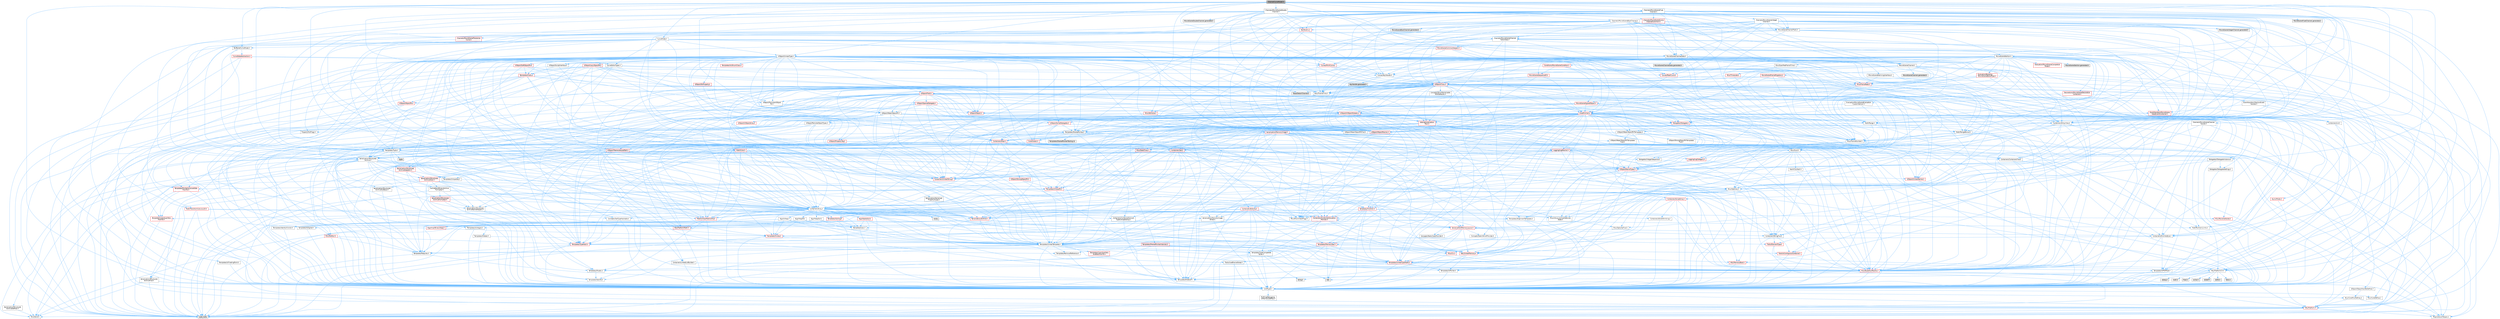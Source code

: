 digraph "ChannelCurveModel.h"
{
 // INTERACTIVE_SVG=YES
 // LATEX_PDF_SIZE
  bgcolor="transparent";
  edge [fontname=Helvetica,fontsize=10,labelfontname=Helvetica,labelfontsize=10];
  node [fontname=Helvetica,fontsize=10,shape=box,height=0.2,width=0.4];
  Node1 [id="Node000001",label="ChannelCurveModel.h",height=0.2,width=0.4,color="gray40", fillcolor="grey60", style="filled", fontcolor="black",tooltip=" "];
  Node1 -> Node2 [id="edge1_Node000001_Node000002",color="steelblue1",style="solid",tooltip=" "];
  Node2 [id="Node000002",label="Channels/MovieSceneBoolChannel.h",height=0.2,width=0.4,color="grey40", fillcolor="white", style="filled",URL="$d9/d66/MovieSceneBoolChannel_8h.html",tooltip=" "];
  Node2 -> Node3 [id="edge2_Node000002_Node000003",color="steelblue1",style="solid",tooltip=" "];
  Node3 [id="Node000003",label="Channels/MovieSceneChannel\lEditorData.h",height=0.2,width=0.4,color="grey40", fillcolor="white", style="filled",URL="$de/dee/MovieSceneChannelEditorData_8h.html",tooltip=" "];
  Node3 -> Node4 [id="edge3_Node000003_Node000004",color="steelblue1",style="solid",tooltip=" "];
  Node4 [id="Node000004",label="HAL/Platform.h",height=0.2,width=0.4,color="red", fillcolor="#FFF0F0", style="filled",URL="$d9/dd0/Platform_8h.html",tooltip=" "];
  Node4 -> Node5 [id="edge4_Node000004_Node000005",color="steelblue1",style="solid",tooltip=" "];
  Node5 [id="Node000005",label="Misc/Build.h",height=0.2,width=0.4,color="grey40", fillcolor="white", style="filled",URL="$d3/dbb/Build_8h.html",tooltip=" "];
  Node4 -> Node7 [id="edge5_Node000004_Node000007",color="steelblue1",style="solid",tooltip=" "];
  Node7 [id="Node000007",label="type_traits",height=0.2,width=0.4,color="grey60", fillcolor="#E0E0E0", style="filled",tooltip=" "];
  Node4 -> Node8 [id="edge6_Node000004_Node000008",color="steelblue1",style="solid",tooltip=" "];
  Node8 [id="Node000008",label="PreprocessorHelpers.h",height=0.2,width=0.4,color="grey40", fillcolor="white", style="filled",URL="$db/ddb/PreprocessorHelpers_8h.html",tooltip=" "];
  Node3 -> Node14 [id="edge7_Node000003_Node000014",color="steelblue1",style="solid",tooltip=" "];
  Node14 [id="Node000014",label="Internationalization\l/Text.h",height=0.2,width=0.4,color="red", fillcolor="#FFF0F0", style="filled",URL="$d6/d35/Text_8h.html",tooltip=" "];
  Node14 -> Node15 [id="edge8_Node000014_Node000015",color="steelblue1",style="solid",tooltip=" "];
  Node15 [id="Node000015",label="CoreTypes.h",height=0.2,width=0.4,color="grey40", fillcolor="white", style="filled",URL="$dc/dec/CoreTypes_8h.html",tooltip=" "];
  Node15 -> Node4 [id="edge9_Node000015_Node000004",color="steelblue1",style="solid",tooltip=" "];
  Node15 -> Node16 [id="edge10_Node000015_Node000016",color="steelblue1",style="solid",tooltip=" "];
  Node16 [id="Node000016",label="ProfilingDebugging\l/UMemoryDefines.h",height=0.2,width=0.4,color="grey40", fillcolor="white", style="filled",URL="$d2/da2/UMemoryDefines_8h.html",tooltip=" "];
  Node15 -> Node17 [id="edge11_Node000015_Node000017",color="steelblue1",style="solid",tooltip=" "];
  Node17 [id="Node000017",label="Misc/CoreMiscDefines.h",height=0.2,width=0.4,color="grey40", fillcolor="white", style="filled",URL="$da/d38/CoreMiscDefines_8h.html",tooltip=" "];
  Node17 -> Node4 [id="edge12_Node000017_Node000004",color="steelblue1",style="solid",tooltip=" "];
  Node17 -> Node8 [id="edge13_Node000017_Node000008",color="steelblue1",style="solid",tooltip=" "];
  Node15 -> Node18 [id="edge14_Node000015_Node000018",color="steelblue1",style="solid",tooltip=" "];
  Node18 [id="Node000018",label="Misc/CoreDefines.h",height=0.2,width=0.4,color="grey40", fillcolor="white", style="filled",URL="$d3/dd2/CoreDefines_8h.html",tooltip=" "];
  Node14 -> Node22 [id="edge15_Node000014_Node000022",color="steelblue1",style="solid",tooltip=" "];
  Node22 [id="Node000022",label="Misc/AssertionMacros.h",height=0.2,width=0.4,color="red", fillcolor="#FFF0F0", style="filled",URL="$d0/dfa/AssertionMacros_8h.html",tooltip=" "];
  Node22 -> Node15 [id="edge16_Node000022_Node000015",color="steelblue1",style="solid",tooltip=" "];
  Node22 -> Node4 [id="edge17_Node000022_Node000004",color="steelblue1",style="solid",tooltip=" "];
  Node22 -> Node8 [id="edge18_Node000022_Node000008",color="steelblue1",style="solid",tooltip=" "];
  Node22 -> Node56 [id="edge19_Node000022_Node000056",color="steelblue1",style="solid",tooltip=" "];
  Node56 [id="Node000056",label="Templates/EnableIf.h",height=0.2,width=0.4,color="grey40", fillcolor="white", style="filled",URL="$d7/d60/EnableIf_8h.html",tooltip=" "];
  Node56 -> Node15 [id="edge20_Node000056_Node000015",color="steelblue1",style="solid",tooltip=" "];
  Node14 -> Node47 [id="edge21_Node000014_Node000047",color="steelblue1",style="solid",tooltip=" "];
  Node47 [id="Node000047",label="Misc/EnumClassFlags.h",height=0.2,width=0.4,color="grey40", fillcolor="white", style="filled",URL="$d8/de7/EnumClassFlags_8h.html",tooltip=" "];
  Node14 -> Node70 [id="edge22_Node000014_Node000070",color="steelblue1",style="solid",tooltip=" "];
  Node70 [id="Node000070",label="Templates/UnrealTypeTraits.h",height=0.2,width=0.4,color="red", fillcolor="#FFF0F0", style="filled",URL="$d2/d2d/UnrealTypeTraits_8h.html",tooltip=" "];
  Node70 -> Node15 [id="edge23_Node000070_Node000015",color="steelblue1",style="solid",tooltip=" "];
  Node70 -> Node71 [id="edge24_Node000070_Node000071",color="steelblue1",style="solid",tooltip=" "];
  Node71 [id="Node000071",label="Templates/IsPointer.h",height=0.2,width=0.4,color="grey40", fillcolor="white", style="filled",URL="$d7/d05/IsPointer_8h.html",tooltip=" "];
  Node71 -> Node15 [id="edge25_Node000071_Node000015",color="steelblue1",style="solid",tooltip=" "];
  Node70 -> Node22 [id="edge26_Node000070_Node000022",color="steelblue1",style="solid",tooltip=" "];
  Node70 -> Node56 [id="edge27_Node000070_Node000056",color="steelblue1",style="solid",tooltip=" "];
  Node70 -> Node74 [id="edge28_Node000070_Node000074",color="steelblue1",style="solid",tooltip=" "];
  Node74 [id="Node000074",label="Templates/Models.h",height=0.2,width=0.4,color="grey40", fillcolor="white", style="filled",URL="$d3/d0c/Models_8h.html",tooltip=" "];
  Node74 -> Node65 [id="edge29_Node000074_Node000065",color="steelblue1",style="solid",tooltip=" "];
  Node65 [id="Node000065",label="Templates/Identity.h",height=0.2,width=0.4,color="grey40", fillcolor="white", style="filled",URL="$d0/dd5/Identity_8h.html",tooltip=" "];
  Node70 -> Node75 [id="edge30_Node000070_Node000075",color="steelblue1",style="solid",tooltip=" "];
  Node75 [id="Node000075",label="Templates/IsPODType.h",height=0.2,width=0.4,color="grey40", fillcolor="white", style="filled",URL="$d7/db1/IsPODType_8h.html",tooltip=" "];
  Node75 -> Node15 [id="edge31_Node000075_Node000015",color="steelblue1",style="solid",tooltip=" "];
  Node14 -> Node78 [id="edge32_Node000014_Node000078",color="steelblue1",style="solid",tooltip=" "];
  Node78 [id="Node000078",label="Containers/Array.h",height=0.2,width=0.4,color="grey40", fillcolor="white", style="filled",URL="$df/dd0/Array_8h.html",tooltip=" "];
  Node78 -> Node15 [id="edge33_Node000078_Node000015",color="steelblue1",style="solid",tooltip=" "];
  Node78 -> Node22 [id="edge34_Node000078_Node000022",color="steelblue1",style="solid",tooltip=" "];
  Node78 -> Node79 [id="edge35_Node000078_Node000079",color="steelblue1",style="solid",tooltip=" "];
  Node79 [id="Node000079",label="Misc/IntrusiveUnsetOptional\lState.h",height=0.2,width=0.4,color="grey40", fillcolor="white", style="filled",URL="$d2/d0a/IntrusiveUnsetOptionalState_8h.html",tooltip=" "];
  Node79 -> Node80 [id="edge36_Node000079_Node000080",color="steelblue1",style="solid",tooltip=" "];
  Node80 [id="Node000080",label="Misc/OptionalFwd.h",height=0.2,width=0.4,color="grey40", fillcolor="white", style="filled",URL="$dc/d50/OptionalFwd_8h.html",tooltip=" "];
  Node78 -> Node81 [id="edge37_Node000078_Node000081",color="steelblue1",style="solid",tooltip=" "];
  Node81 [id="Node000081",label="Misc/ReverseIterate.h",height=0.2,width=0.4,color="red", fillcolor="#FFF0F0", style="filled",URL="$db/de3/ReverseIterate_8h.html",tooltip=" "];
  Node81 -> Node4 [id="edge38_Node000081_Node000004",color="steelblue1",style="solid",tooltip=" "];
  Node78 -> Node83 [id="edge39_Node000078_Node000083",color="steelblue1",style="solid",tooltip=" "];
  Node83 [id="Node000083",label="HAL/UnrealMemory.h",height=0.2,width=0.4,color="red", fillcolor="#FFF0F0", style="filled",URL="$d9/d96/UnrealMemory_8h.html",tooltip=" "];
  Node83 -> Node15 [id="edge40_Node000083_Node000015",color="steelblue1",style="solid",tooltip=" "];
  Node83 -> Node87 [id="edge41_Node000083_Node000087",color="steelblue1",style="solid",tooltip=" "];
  Node87 [id="Node000087",label="HAL/MemoryBase.h",height=0.2,width=0.4,color="red", fillcolor="#FFF0F0", style="filled",URL="$d6/d9f/MemoryBase_8h.html",tooltip=" "];
  Node87 -> Node15 [id="edge42_Node000087_Node000015",color="steelblue1",style="solid",tooltip=" "];
  Node87 -> Node35 [id="edge43_Node000087_Node000035",color="steelblue1",style="solid",tooltip=" "];
  Node35 [id="Node000035",label="HAL/PlatformCrt.h",height=0.2,width=0.4,color="grey40", fillcolor="white", style="filled",URL="$d8/d75/PlatformCrt_8h.html",tooltip=" "];
  Node35 -> Node36 [id="edge44_Node000035_Node000036",color="steelblue1",style="solid",tooltip=" "];
  Node36 [id="Node000036",label="new",height=0.2,width=0.4,color="grey60", fillcolor="#E0E0E0", style="filled",tooltip=" "];
  Node35 -> Node37 [id="edge45_Node000035_Node000037",color="steelblue1",style="solid",tooltip=" "];
  Node37 [id="Node000037",label="wchar.h",height=0.2,width=0.4,color="grey60", fillcolor="#E0E0E0", style="filled",tooltip=" "];
  Node35 -> Node38 [id="edge46_Node000035_Node000038",color="steelblue1",style="solid",tooltip=" "];
  Node38 [id="Node000038",label="stddef.h",height=0.2,width=0.4,color="grey60", fillcolor="#E0E0E0", style="filled",tooltip=" "];
  Node35 -> Node39 [id="edge47_Node000035_Node000039",color="steelblue1",style="solid",tooltip=" "];
  Node39 [id="Node000039",label="stdlib.h",height=0.2,width=0.4,color="grey60", fillcolor="#E0E0E0", style="filled",tooltip=" "];
  Node35 -> Node40 [id="edge48_Node000035_Node000040",color="steelblue1",style="solid",tooltip=" "];
  Node40 [id="Node000040",label="stdio.h",height=0.2,width=0.4,color="grey60", fillcolor="#E0E0E0", style="filled",tooltip=" "];
  Node35 -> Node41 [id="edge49_Node000035_Node000041",color="steelblue1",style="solid",tooltip=" "];
  Node41 [id="Node000041",label="stdarg.h",height=0.2,width=0.4,color="grey60", fillcolor="#E0E0E0", style="filled",tooltip=" "];
  Node35 -> Node42 [id="edge50_Node000035_Node000042",color="steelblue1",style="solid",tooltip=" "];
  Node42 [id="Node000042",label="math.h",height=0.2,width=0.4,color="grey60", fillcolor="#E0E0E0", style="filled",tooltip=" "];
  Node35 -> Node43 [id="edge51_Node000035_Node000043",color="steelblue1",style="solid",tooltip=" "];
  Node43 [id="Node000043",label="float.h",height=0.2,width=0.4,color="grey60", fillcolor="#E0E0E0", style="filled",tooltip=" "];
  Node35 -> Node44 [id="edge52_Node000035_Node000044",color="steelblue1",style="solid",tooltip=" "];
  Node44 [id="Node000044",label="string.h",height=0.2,width=0.4,color="grey60", fillcolor="#E0E0E0", style="filled",tooltip=" "];
  Node83 -> Node71 [id="edge53_Node000083_Node000071",color="steelblue1",style="solid",tooltip=" "];
  Node78 -> Node70 [id="edge54_Node000078_Node000070",color="steelblue1",style="solid",tooltip=" "];
  Node78 -> Node101 [id="edge55_Node000078_Node000101",color="steelblue1",style="solid",tooltip=" "];
  Node101 [id="Node000101",label="Templates/UnrealTemplate.h",height=0.2,width=0.4,color="grey40", fillcolor="white", style="filled",URL="$d4/d24/UnrealTemplate_8h.html",tooltip=" "];
  Node101 -> Node15 [id="edge56_Node000101_Node000015",color="steelblue1",style="solid",tooltip=" "];
  Node101 -> Node71 [id="edge57_Node000101_Node000071",color="steelblue1",style="solid",tooltip=" "];
  Node101 -> Node83 [id="edge58_Node000101_Node000083",color="steelblue1",style="solid",tooltip=" "];
  Node101 -> Node102 [id="edge59_Node000101_Node000102",color="steelblue1",style="solid",tooltip=" "];
  Node102 [id="Node000102",label="Templates/CopyQualifiers\lAndRefsFromTo.h",height=0.2,width=0.4,color="red", fillcolor="#FFF0F0", style="filled",URL="$d3/db3/CopyQualifiersAndRefsFromTo_8h.html",tooltip=" "];
  Node101 -> Node70 [id="edge60_Node000101_Node000070",color="steelblue1",style="solid",tooltip=" "];
  Node101 -> Node104 [id="edge61_Node000101_Node000104",color="steelblue1",style="solid",tooltip=" "];
  Node104 [id="Node000104",label="Templates/RemoveReference.h",height=0.2,width=0.4,color="grey40", fillcolor="white", style="filled",URL="$da/dbe/RemoveReference_8h.html",tooltip=" "];
  Node104 -> Node15 [id="edge62_Node000104_Node000015",color="steelblue1",style="solid",tooltip=" "];
  Node101 -> Node64 [id="edge63_Node000101_Node000064",color="steelblue1",style="solid",tooltip=" "];
  Node64 [id="Node000064",label="Templates/Requires.h",height=0.2,width=0.4,color="grey40", fillcolor="white", style="filled",URL="$dc/d96/Requires_8h.html",tooltip=" "];
  Node64 -> Node56 [id="edge64_Node000064_Node000056",color="steelblue1",style="solid",tooltip=" "];
  Node64 -> Node7 [id="edge65_Node000064_Node000007",color="steelblue1",style="solid",tooltip=" "];
  Node101 -> Node105 [id="edge66_Node000101_Node000105",color="steelblue1",style="solid",tooltip=" "];
  Node105 [id="Node000105",label="Templates/TypeCompatible\lBytes.h",height=0.2,width=0.4,color="grey40", fillcolor="white", style="filled",URL="$df/d0a/TypeCompatibleBytes_8h.html",tooltip=" "];
  Node105 -> Node15 [id="edge67_Node000105_Node000015",color="steelblue1",style="solid",tooltip=" "];
  Node105 -> Node44 [id="edge68_Node000105_Node000044",color="steelblue1",style="solid",tooltip=" "];
  Node105 -> Node36 [id="edge69_Node000105_Node000036",color="steelblue1",style="solid",tooltip=" "];
  Node105 -> Node7 [id="edge70_Node000105_Node000007",color="steelblue1",style="solid",tooltip=" "];
  Node101 -> Node65 [id="edge71_Node000101_Node000065",color="steelblue1",style="solid",tooltip=" "];
  Node101 -> Node28 [id="edge72_Node000101_Node000028",color="steelblue1",style="solid",tooltip=" "];
  Node28 [id="Node000028",label="Traits/IsContiguousContainer.h",height=0.2,width=0.4,color="red", fillcolor="#FFF0F0", style="filled",URL="$d5/d3c/IsContiguousContainer_8h.html",tooltip=" "];
  Node28 -> Node15 [id="edge73_Node000028_Node000015",color="steelblue1",style="solid",tooltip=" "];
  Node101 -> Node106 [id="edge74_Node000101_Node000106",color="steelblue1",style="solid",tooltip=" "];
  Node106 [id="Node000106",label="Traits/UseBitwiseSwap.h",height=0.2,width=0.4,color="grey40", fillcolor="white", style="filled",URL="$db/df3/UseBitwiseSwap_8h.html",tooltip=" "];
  Node106 -> Node15 [id="edge75_Node000106_Node000015",color="steelblue1",style="solid",tooltip=" "];
  Node106 -> Node7 [id="edge76_Node000106_Node000007",color="steelblue1",style="solid",tooltip=" "];
  Node101 -> Node7 [id="edge77_Node000101_Node000007",color="steelblue1",style="solid",tooltip=" "];
  Node78 -> Node107 [id="edge78_Node000078_Node000107",color="steelblue1",style="solid",tooltip=" "];
  Node107 [id="Node000107",label="Containers/AllowShrinking.h",height=0.2,width=0.4,color="grey40", fillcolor="white", style="filled",URL="$d7/d1a/AllowShrinking_8h.html",tooltip=" "];
  Node107 -> Node15 [id="edge79_Node000107_Node000015",color="steelblue1",style="solid",tooltip=" "];
  Node78 -> Node108 [id="edge80_Node000078_Node000108",color="steelblue1",style="solid",tooltip=" "];
  Node108 [id="Node000108",label="Containers/ContainerAllocation\lPolicies.h",height=0.2,width=0.4,color="red", fillcolor="#FFF0F0", style="filled",URL="$d7/dff/ContainerAllocationPolicies_8h.html",tooltip=" "];
  Node108 -> Node15 [id="edge81_Node000108_Node000015",color="steelblue1",style="solid",tooltip=" "];
  Node108 -> Node108 [id="edge82_Node000108_Node000108",color="steelblue1",style="solid",tooltip=" "];
  Node108 -> Node110 [id="edge83_Node000108_Node000110",color="steelblue1",style="solid",tooltip=" "];
  Node110 [id="Node000110",label="HAL/PlatformMath.h",height=0.2,width=0.4,color="red", fillcolor="#FFF0F0", style="filled",URL="$dc/d53/PlatformMath_8h.html",tooltip=" "];
  Node110 -> Node15 [id="edge84_Node000110_Node000015",color="steelblue1",style="solid",tooltip=" "];
  Node108 -> Node83 [id="edge85_Node000108_Node000083",color="steelblue1",style="solid",tooltip=" "];
  Node108 -> Node45 [id="edge86_Node000108_Node000045",color="steelblue1",style="solid",tooltip=" "];
  Node45 [id="Node000045",label="Math/NumericLimits.h",height=0.2,width=0.4,color="grey40", fillcolor="white", style="filled",URL="$df/d1b/NumericLimits_8h.html",tooltip=" "];
  Node45 -> Node15 [id="edge87_Node000045_Node000015",color="steelblue1",style="solid",tooltip=" "];
  Node108 -> Node22 [id="edge88_Node000108_Node000022",color="steelblue1",style="solid",tooltip=" "];
  Node108 -> Node119 [id="edge89_Node000108_Node000119",color="steelblue1",style="solid",tooltip=" "];
  Node119 [id="Node000119",label="Templates/MemoryOps.h",height=0.2,width=0.4,color="red", fillcolor="#FFF0F0", style="filled",URL="$db/dea/MemoryOps_8h.html",tooltip=" "];
  Node119 -> Node15 [id="edge90_Node000119_Node000015",color="steelblue1",style="solid",tooltip=" "];
  Node119 -> Node83 [id="edge91_Node000119_Node000083",color="steelblue1",style="solid",tooltip=" "];
  Node119 -> Node64 [id="edge92_Node000119_Node000064",color="steelblue1",style="solid",tooltip=" "];
  Node119 -> Node70 [id="edge93_Node000119_Node000070",color="steelblue1",style="solid",tooltip=" "];
  Node119 -> Node106 [id="edge94_Node000119_Node000106",color="steelblue1",style="solid",tooltip=" "];
  Node119 -> Node36 [id="edge95_Node000119_Node000036",color="steelblue1",style="solid",tooltip=" "];
  Node119 -> Node7 [id="edge96_Node000119_Node000007",color="steelblue1",style="solid",tooltip=" "];
  Node108 -> Node105 [id="edge97_Node000108_Node000105",color="steelblue1",style="solid",tooltip=" "];
  Node108 -> Node7 [id="edge98_Node000108_Node000007",color="steelblue1",style="solid",tooltip=" "];
  Node78 -> Node120 [id="edge99_Node000078_Node000120",color="steelblue1",style="solid",tooltip=" "];
  Node120 [id="Node000120",label="Containers/ContainerElement\lTypeCompatibility.h",height=0.2,width=0.4,color="grey40", fillcolor="white", style="filled",URL="$df/ddf/ContainerElementTypeCompatibility_8h.html",tooltip=" "];
  Node120 -> Node15 [id="edge100_Node000120_Node000015",color="steelblue1",style="solid",tooltip=" "];
  Node120 -> Node70 [id="edge101_Node000120_Node000070",color="steelblue1",style="solid",tooltip=" "];
  Node78 -> Node121 [id="edge102_Node000078_Node000121",color="steelblue1",style="solid",tooltip=" "];
  Node121 [id="Node000121",label="Serialization/Archive.h",height=0.2,width=0.4,color="red", fillcolor="#FFF0F0", style="filled",URL="$d7/d3b/Archive_8h.html",tooltip=" "];
  Node121 -> Node15 [id="edge103_Node000121_Node000015",color="steelblue1",style="solid",tooltip=" "];
  Node121 -> Node22 [id="edge104_Node000121_Node000022",color="steelblue1",style="solid",tooltip=" "];
  Node121 -> Node5 [id="edge105_Node000121_Node000005",color="steelblue1",style="solid",tooltip=" "];
  Node121 -> Node56 [id="edge106_Node000121_Node000056",color="steelblue1",style="solid",tooltip=" "];
  Node121 -> Node115 [id="edge107_Node000121_Node000115",color="steelblue1",style="solid",tooltip=" "];
  Node115 [id="Node000115",label="Templates/IsSigned.h",height=0.2,width=0.4,color="grey40", fillcolor="white", style="filled",URL="$d8/dd8/IsSigned_8h.html",tooltip=" "];
  Node115 -> Node15 [id="edge108_Node000115_Node000015",color="steelblue1",style="solid",tooltip=" "];
  Node121 -> Node101 [id="edge109_Node000121_Node000101",color="steelblue1",style="solid",tooltip=" "];
  Node78 -> Node131 [id="edge110_Node000078_Node000131",color="steelblue1",style="solid",tooltip=" "];
  Node131 [id="Node000131",label="Serialization/MemoryImage\lWriter.h",height=0.2,width=0.4,color="grey40", fillcolor="white", style="filled",URL="$d0/d08/MemoryImageWriter_8h.html",tooltip=" "];
  Node131 -> Node15 [id="edge111_Node000131_Node000015",color="steelblue1",style="solid",tooltip=" "];
  Node131 -> Node132 [id="edge112_Node000131_Node000132",color="steelblue1",style="solid",tooltip=" "];
  Node132 [id="Node000132",label="Serialization/MemoryLayout.h",height=0.2,width=0.4,color="red", fillcolor="#FFF0F0", style="filled",URL="$d7/d66/MemoryLayout_8h.html",tooltip=" "];
  Node132 -> Node133 [id="edge113_Node000132_Node000133",color="steelblue1",style="solid",tooltip=" "];
  Node133 [id="Node000133",label="Concepts/StaticClassProvider.h",height=0.2,width=0.4,color="grey40", fillcolor="white", style="filled",URL="$dd/d83/StaticClassProvider_8h.html",tooltip=" "];
  Node132 -> Node134 [id="edge114_Node000132_Node000134",color="steelblue1",style="solid",tooltip=" "];
  Node134 [id="Node000134",label="Concepts/StaticStructProvider.h",height=0.2,width=0.4,color="grey40", fillcolor="white", style="filled",URL="$d5/d77/StaticStructProvider_8h.html",tooltip=" "];
  Node132 -> Node135 [id="edge115_Node000132_Node000135",color="steelblue1",style="solid",tooltip=" "];
  Node135 [id="Node000135",label="Containers/EnumAsByte.h",height=0.2,width=0.4,color="grey40", fillcolor="white", style="filled",URL="$d6/d9a/EnumAsByte_8h.html",tooltip=" "];
  Node135 -> Node15 [id="edge116_Node000135_Node000015",color="steelblue1",style="solid",tooltip=" "];
  Node135 -> Node75 [id="edge117_Node000135_Node000075",color="steelblue1",style="solid",tooltip=" "];
  Node135 -> Node136 [id="edge118_Node000135_Node000136",color="steelblue1",style="solid",tooltip=" "];
  Node136 [id="Node000136",label="Templates/TypeHash.h",height=0.2,width=0.4,color="red", fillcolor="#FFF0F0", style="filled",URL="$d1/d62/TypeHash_8h.html",tooltip=" "];
  Node136 -> Node15 [id="edge119_Node000136_Node000015",color="steelblue1",style="solid",tooltip=" "];
  Node136 -> Node64 [id="edge120_Node000136_Node000064",color="steelblue1",style="solid",tooltip=" "];
  Node136 -> Node137 [id="edge121_Node000136_Node000137",color="steelblue1",style="solid",tooltip=" "];
  Node137 [id="Node000137",label="Misc/Crc.h",height=0.2,width=0.4,color="red", fillcolor="#FFF0F0", style="filled",URL="$d4/dd2/Crc_8h.html",tooltip=" "];
  Node137 -> Node15 [id="edge122_Node000137_Node000015",color="steelblue1",style="solid",tooltip=" "];
  Node137 -> Node22 [id="edge123_Node000137_Node000022",color="steelblue1",style="solid",tooltip=" "];
  Node137 -> Node70 [id="edge124_Node000137_Node000070",color="steelblue1",style="solid",tooltip=" "];
  Node136 -> Node7 [id="edge125_Node000136_Node000007",color="steelblue1",style="solid",tooltip=" "];
  Node132 -> Node25 [id="edge126_Node000132_Node000025",color="steelblue1",style="solid",tooltip=" "];
  Node25 [id="Node000025",label="Containers/StringFwd.h",height=0.2,width=0.4,color="grey40", fillcolor="white", style="filled",URL="$df/d37/StringFwd_8h.html",tooltip=" "];
  Node25 -> Node15 [id="edge127_Node000025_Node000015",color="steelblue1",style="solid",tooltip=" "];
  Node25 -> Node26 [id="edge128_Node000025_Node000026",color="steelblue1",style="solid",tooltip=" "];
  Node26 [id="Node000026",label="Traits/ElementType.h",height=0.2,width=0.4,color="red", fillcolor="#FFF0F0", style="filled",URL="$d5/d4f/ElementType_8h.html",tooltip=" "];
  Node26 -> Node4 [id="edge129_Node000026_Node000004",color="steelblue1",style="solid",tooltip=" "];
  Node26 -> Node7 [id="edge130_Node000026_Node000007",color="steelblue1",style="solid",tooltip=" "];
  Node25 -> Node28 [id="edge131_Node000025_Node000028",color="steelblue1",style="solid",tooltip=" "];
  Node132 -> Node83 [id="edge132_Node000132_Node000083",color="steelblue1",style="solid",tooltip=" "];
  Node132 -> Node56 [id="edge133_Node000132_Node000056",color="steelblue1",style="solid",tooltip=" "];
  Node132 -> Node74 [id="edge134_Node000132_Node000074",color="steelblue1",style="solid",tooltip=" "];
  Node132 -> Node101 [id="edge135_Node000132_Node000101",color="steelblue1",style="solid",tooltip=" "];
  Node78 -> Node145 [id="edge136_Node000078_Node000145",color="steelblue1",style="solid",tooltip=" "];
  Node145 [id="Node000145",label="Algo/Heapify.h",height=0.2,width=0.4,color="grey40", fillcolor="white", style="filled",URL="$d0/d2a/Heapify_8h.html",tooltip=" "];
  Node145 -> Node146 [id="edge137_Node000145_Node000146",color="steelblue1",style="solid",tooltip=" "];
  Node146 [id="Node000146",label="Algo/Impl/BinaryHeap.h",height=0.2,width=0.4,color="red", fillcolor="#FFF0F0", style="filled",URL="$d7/da3/Algo_2Impl_2BinaryHeap_8h.html",tooltip=" "];
  Node146 -> Node147 [id="edge138_Node000146_Node000147",color="steelblue1",style="solid",tooltip=" "];
  Node147 [id="Node000147",label="Templates/Invoke.h",height=0.2,width=0.4,color="red", fillcolor="#FFF0F0", style="filled",URL="$d7/deb/Invoke_8h.html",tooltip=" "];
  Node147 -> Node15 [id="edge139_Node000147_Node000015",color="steelblue1",style="solid",tooltip=" "];
  Node147 -> Node101 [id="edge140_Node000147_Node000101",color="steelblue1",style="solid",tooltip=" "];
  Node147 -> Node7 [id="edge141_Node000147_Node000007",color="steelblue1",style="solid",tooltip=" "];
  Node146 -> Node7 [id="edge142_Node000146_Node000007",color="steelblue1",style="solid",tooltip=" "];
  Node145 -> Node151 [id="edge143_Node000145_Node000151",color="steelblue1",style="solid",tooltip=" "];
  Node151 [id="Node000151",label="Templates/IdentityFunctor.h",height=0.2,width=0.4,color="grey40", fillcolor="white", style="filled",URL="$d7/d2e/IdentityFunctor_8h.html",tooltip=" "];
  Node151 -> Node4 [id="edge144_Node000151_Node000004",color="steelblue1",style="solid",tooltip=" "];
  Node145 -> Node147 [id="edge145_Node000145_Node000147",color="steelblue1",style="solid",tooltip=" "];
  Node145 -> Node152 [id="edge146_Node000145_Node000152",color="steelblue1",style="solid",tooltip=" "];
  Node152 [id="Node000152",label="Templates/Less.h",height=0.2,width=0.4,color="grey40", fillcolor="white", style="filled",URL="$de/dc8/Less_8h.html",tooltip=" "];
  Node152 -> Node15 [id="edge147_Node000152_Node000015",color="steelblue1",style="solid",tooltip=" "];
  Node152 -> Node101 [id="edge148_Node000152_Node000101",color="steelblue1",style="solid",tooltip=" "];
  Node145 -> Node101 [id="edge149_Node000145_Node000101",color="steelblue1",style="solid",tooltip=" "];
  Node78 -> Node153 [id="edge150_Node000078_Node000153",color="steelblue1",style="solid",tooltip=" "];
  Node153 [id="Node000153",label="Algo/HeapSort.h",height=0.2,width=0.4,color="grey40", fillcolor="white", style="filled",URL="$d3/d92/HeapSort_8h.html",tooltip=" "];
  Node153 -> Node146 [id="edge151_Node000153_Node000146",color="steelblue1",style="solid",tooltip=" "];
  Node153 -> Node151 [id="edge152_Node000153_Node000151",color="steelblue1",style="solid",tooltip=" "];
  Node153 -> Node152 [id="edge153_Node000153_Node000152",color="steelblue1",style="solid",tooltip=" "];
  Node153 -> Node101 [id="edge154_Node000153_Node000101",color="steelblue1",style="solid",tooltip=" "];
  Node78 -> Node154 [id="edge155_Node000078_Node000154",color="steelblue1",style="solid",tooltip=" "];
  Node154 [id="Node000154",label="Algo/IsHeap.h",height=0.2,width=0.4,color="grey40", fillcolor="white", style="filled",URL="$de/d32/IsHeap_8h.html",tooltip=" "];
  Node154 -> Node146 [id="edge156_Node000154_Node000146",color="steelblue1",style="solid",tooltip=" "];
  Node154 -> Node151 [id="edge157_Node000154_Node000151",color="steelblue1",style="solid",tooltip=" "];
  Node154 -> Node147 [id="edge158_Node000154_Node000147",color="steelblue1",style="solid",tooltip=" "];
  Node154 -> Node152 [id="edge159_Node000154_Node000152",color="steelblue1",style="solid",tooltip=" "];
  Node154 -> Node101 [id="edge160_Node000154_Node000101",color="steelblue1",style="solid",tooltip=" "];
  Node78 -> Node146 [id="edge161_Node000078_Node000146",color="steelblue1",style="solid",tooltip=" "];
  Node78 -> Node155 [id="edge162_Node000078_Node000155",color="steelblue1",style="solid",tooltip=" "];
  Node155 [id="Node000155",label="Algo/StableSort.h",height=0.2,width=0.4,color="red", fillcolor="#FFF0F0", style="filled",URL="$d7/d3c/StableSort_8h.html",tooltip=" "];
  Node155 -> Node151 [id="edge163_Node000155_Node000151",color="steelblue1",style="solid",tooltip=" "];
  Node155 -> Node147 [id="edge164_Node000155_Node000147",color="steelblue1",style="solid",tooltip=" "];
  Node155 -> Node152 [id="edge165_Node000155_Node000152",color="steelblue1",style="solid",tooltip=" "];
  Node155 -> Node101 [id="edge166_Node000155_Node000101",color="steelblue1",style="solid",tooltip=" "];
  Node78 -> Node158 [id="edge167_Node000078_Node000158",color="steelblue1",style="solid",tooltip=" "];
  Node158 [id="Node000158",label="Concepts/GetTypeHashable.h",height=0.2,width=0.4,color="grey40", fillcolor="white", style="filled",URL="$d3/da2/GetTypeHashable_8h.html",tooltip=" "];
  Node158 -> Node15 [id="edge168_Node000158_Node000015",color="steelblue1",style="solid",tooltip=" "];
  Node158 -> Node136 [id="edge169_Node000158_Node000136",color="steelblue1",style="solid",tooltip=" "];
  Node78 -> Node151 [id="edge170_Node000078_Node000151",color="steelblue1",style="solid",tooltip=" "];
  Node78 -> Node147 [id="edge171_Node000078_Node000147",color="steelblue1",style="solid",tooltip=" "];
  Node78 -> Node152 [id="edge172_Node000078_Node000152",color="steelblue1",style="solid",tooltip=" "];
  Node78 -> Node159 [id="edge173_Node000078_Node000159",color="steelblue1",style="solid",tooltip=" "];
  Node159 [id="Node000159",label="Templates/LosesQualifiers\lFromTo.h",height=0.2,width=0.4,color="red", fillcolor="#FFF0F0", style="filled",URL="$d2/db3/LosesQualifiersFromTo_8h.html",tooltip=" "];
  Node159 -> Node7 [id="edge174_Node000159_Node000007",color="steelblue1",style="solid",tooltip=" "];
  Node78 -> Node64 [id="edge175_Node000078_Node000064",color="steelblue1",style="solid",tooltip=" "];
  Node78 -> Node160 [id="edge176_Node000078_Node000160",color="steelblue1",style="solid",tooltip=" "];
  Node160 [id="Node000160",label="Templates/Sorting.h",height=0.2,width=0.4,color="red", fillcolor="#FFF0F0", style="filled",URL="$d3/d9e/Sorting_8h.html",tooltip=" "];
  Node160 -> Node15 [id="edge177_Node000160_Node000015",color="steelblue1",style="solid",tooltip=" "];
  Node160 -> Node110 [id="edge178_Node000160_Node000110",color="steelblue1",style="solid",tooltip=" "];
  Node160 -> Node152 [id="edge179_Node000160_Node000152",color="steelblue1",style="solid",tooltip=" "];
  Node78 -> Node164 [id="edge180_Node000078_Node000164",color="steelblue1",style="solid",tooltip=" "];
  Node164 [id="Node000164",label="Templates/AlignmentTemplates.h",height=0.2,width=0.4,color="grey40", fillcolor="white", style="filled",URL="$dd/d32/AlignmentTemplates_8h.html",tooltip=" "];
  Node164 -> Node15 [id="edge181_Node000164_Node000015",color="steelblue1",style="solid",tooltip=" "];
  Node164 -> Node94 [id="edge182_Node000164_Node000094",color="steelblue1",style="solid",tooltip=" "];
  Node94 [id="Node000094",label="Templates/IsIntegral.h",height=0.2,width=0.4,color="grey40", fillcolor="white", style="filled",URL="$da/d64/IsIntegral_8h.html",tooltip=" "];
  Node94 -> Node15 [id="edge183_Node000094_Node000015",color="steelblue1",style="solid",tooltip=" "];
  Node164 -> Node71 [id="edge184_Node000164_Node000071",color="steelblue1",style="solid",tooltip=" "];
  Node78 -> Node26 [id="edge185_Node000078_Node000026",color="steelblue1",style="solid",tooltip=" "];
  Node78 -> Node116 [id="edge186_Node000078_Node000116",color="steelblue1",style="solid",tooltip=" "];
  Node116 [id="Node000116",label="limits",height=0.2,width=0.4,color="grey60", fillcolor="#E0E0E0", style="filled",tooltip=" "];
  Node78 -> Node7 [id="edge187_Node000078_Node000007",color="steelblue1",style="solid",tooltip=" "];
  Node14 -> Node165 [id="edge188_Node000014_Node000165",color="steelblue1",style="solid",tooltip=" "];
  Node165 [id="Node000165",label="Containers/UnrealString.h",height=0.2,width=0.4,color="red", fillcolor="#FFF0F0", style="filled",URL="$d5/dba/UnrealString_8h.html",tooltip=" "];
  Node14 -> Node135 [id="edge189_Node000014_Node000135",color="steelblue1",style="solid",tooltip=" "];
  Node14 -> Node213 [id="edge190_Node000014_Node000213",color="steelblue1",style="solid",tooltip=" "];
  Node213 [id="Node000213",label="Templates/SharedPointer.h",height=0.2,width=0.4,color="grey40", fillcolor="white", style="filled",URL="$d2/d17/SharedPointer_8h.html",tooltip=" "];
  Node213 -> Node15 [id="edge191_Node000213_Node000015",color="steelblue1",style="solid",tooltip=" "];
  Node213 -> Node79 [id="edge192_Node000213_Node000079",color="steelblue1",style="solid",tooltip=" "];
  Node213 -> Node214 [id="edge193_Node000213_Node000214",color="steelblue1",style="solid",tooltip=" "];
  Node214 [id="Node000214",label="Templates/PointerIsConvertible\lFromTo.h",height=0.2,width=0.4,color="red", fillcolor="#FFF0F0", style="filled",URL="$d6/d65/PointerIsConvertibleFromTo_8h.html",tooltip=" "];
  Node214 -> Node15 [id="edge194_Node000214_Node000015",color="steelblue1",style="solid",tooltip=" "];
  Node214 -> Node159 [id="edge195_Node000214_Node000159",color="steelblue1",style="solid",tooltip=" "];
  Node214 -> Node7 [id="edge196_Node000214_Node000007",color="steelblue1",style="solid",tooltip=" "];
  Node213 -> Node22 [id="edge197_Node000213_Node000022",color="steelblue1",style="solid",tooltip=" "];
  Node213 -> Node83 [id="edge198_Node000213_Node000083",color="steelblue1",style="solid",tooltip=" "];
  Node213 -> Node78 [id="edge199_Node000213_Node000078",color="steelblue1",style="solid",tooltip=" "];
  Node213 -> Node170 [id="edge200_Node000213_Node000170",color="steelblue1",style="solid",tooltip=" "];
  Node170 [id="Node000170",label="Containers/Map.h",height=0.2,width=0.4,color="red", fillcolor="#FFF0F0", style="filled",URL="$df/d79/Map_8h.html",tooltip=" "];
  Node170 -> Node15 [id="edge201_Node000170_Node000015",color="steelblue1",style="solid",tooltip=" "];
  Node170 -> Node120 [id="edge202_Node000170_Node000120",color="steelblue1",style="solid",tooltip=" "];
  Node170 -> Node172 [id="edge203_Node000170_Node000172",color="steelblue1",style="solid",tooltip=" "];
  Node172 [id="Node000172",label="Containers/Set.h",height=0.2,width=0.4,color="red", fillcolor="#FFF0F0", style="filled",URL="$d4/d45/Set_8h.html",tooltip=" "];
  Node172 -> Node108 [id="edge204_Node000172_Node000108",color="steelblue1",style="solid",tooltip=" "];
  Node172 -> Node120 [id="edge205_Node000172_Node000120",color="steelblue1",style="solid",tooltip=" "];
  Node172 -> Node31 [id="edge206_Node000172_Node000031",color="steelblue1",style="solid",tooltip=" "];
  Node31 [id="Node000031",label="Containers/ContainersFwd.h",height=0.2,width=0.4,color="grey40", fillcolor="white", style="filled",URL="$d4/d0a/ContainersFwd_8h.html",tooltip=" "];
  Node31 -> Node4 [id="edge207_Node000031_Node000004",color="steelblue1",style="solid",tooltip=" "];
  Node31 -> Node15 [id="edge208_Node000031_Node000015",color="steelblue1",style="solid",tooltip=" "];
  Node31 -> Node28 [id="edge209_Node000031_Node000028",color="steelblue1",style="solid",tooltip=" "];
  Node172 -> Node163 [id="edge210_Node000172_Node000163",color="steelblue1",style="solid",tooltip=" "];
  Node163 [id="Node000163",label="Math/UnrealMathUtility.h",height=0.2,width=0.4,color="red", fillcolor="#FFF0F0", style="filled",URL="$db/db8/UnrealMathUtility_8h.html",tooltip=" "];
  Node163 -> Node15 [id="edge211_Node000163_Node000015",color="steelblue1",style="solid",tooltip=" "];
  Node163 -> Node22 [id="edge212_Node000163_Node000022",color="steelblue1",style="solid",tooltip=" "];
  Node163 -> Node110 [id="edge213_Node000163_Node000110",color="steelblue1",style="solid",tooltip=" "];
  Node163 -> Node65 [id="edge214_Node000163_Node000065",color="steelblue1",style="solid",tooltip=" "];
  Node163 -> Node64 [id="edge215_Node000163_Node000064",color="steelblue1",style="solid",tooltip=" "];
  Node172 -> Node22 [id="edge216_Node000172_Node000022",color="steelblue1",style="solid",tooltip=" "];
  Node172 -> Node131 [id="edge217_Node000172_Node000131",color="steelblue1",style="solid",tooltip=" "];
  Node172 -> Node177 [id="edge218_Node000172_Node000177",color="steelblue1",style="solid",tooltip=" "];
  Node177 [id="Node000177",label="Serialization/Structured\lArchive.h",height=0.2,width=0.4,color="grey40", fillcolor="white", style="filled",URL="$d9/d1e/StructuredArchive_8h.html",tooltip=" "];
  Node177 -> Node78 [id="edge219_Node000177_Node000078",color="steelblue1",style="solid",tooltip=" "];
  Node177 -> Node108 [id="edge220_Node000177_Node000108",color="steelblue1",style="solid",tooltip=" "];
  Node177 -> Node15 [id="edge221_Node000177_Node000015",color="steelblue1",style="solid",tooltip=" "];
  Node177 -> Node178 [id="edge222_Node000177_Node000178",color="steelblue1",style="solid",tooltip=" "];
  Node178 [id="Node000178",label="Formatters/BinaryArchive\lFormatter.h",height=0.2,width=0.4,color="grey40", fillcolor="white", style="filled",URL="$d2/d01/BinaryArchiveFormatter_8h.html",tooltip=" "];
  Node178 -> Node78 [id="edge223_Node000178_Node000078",color="steelblue1",style="solid",tooltip=" "];
  Node178 -> Node4 [id="edge224_Node000178_Node000004",color="steelblue1",style="solid",tooltip=" "];
  Node178 -> Node121 [id="edge225_Node000178_Node000121",color="steelblue1",style="solid",tooltip=" "];
  Node178 -> Node179 [id="edge226_Node000178_Node000179",color="steelblue1",style="solid",tooltip=" "];
  Node179 [id="Node000179",label="Serialization/Structured\lArchiveFormatter.h",height=0.2,width=0.4,color="red", fillcolor="#FFF0F0", style="filled",URL="$db/dfe/StructuredArchiveFormatter_8h.html",tooltip=" "];
  Node179 -> Node78 [id="edge227_Node000179_Node000078",color="steelblue1",style="solid",tooltip=" "];
  Node179 -> Node15 [id="edge228_Node000179_Node000015",color="steelblue1",style="solid",tooltip=" "];
  Node179 -> Node180 [id="edge229_Node000179_Node000180",color="steelblue1",style="solid",tooltip=" "];
  Node180 [id="Node000180",label="Serialization/Structured\lArchiveNameHelpers.h",height=0.2,width=0.4,color="grey40", fillcolor="white", style="filled",URL="$d0/d7b/StructuredArchiveNameHelpers_8h.html",tooltip=" "];
  Node180 -> Node15 [id="edge230_Node000180_Node000015",color="steelblue1",style="solid",tooltip=" "];
  Node180 -> Node65 [id="edge231_Node000180_Node000065",color="steelblue1",style="solid",tooltip=" "];
  Node178 -> Node180 [id="edge232_Node000178_Node000180",color="steelblue1",style="solid",tooltip=" "];
  Node177 -> Node5 [id="edge233_Node000177_Node000005",color="steelblue1",style="solid",tooltip=" "];
  Node177 -> Node121 [id="edge234_Node000177_Node000121",color="steelblue1",style="solid",tooltip=" "];
  Node177 -> Node181 [id="edge235_Node000177_Node000181",color="steelblue1",style="solid",tooltip=" "];
  Node181 [id="Node000181",label="Serialization/Structured\lArchiveAdapters.h",height=0.2,width=0.4,color="red", fillcolor="#FFF0F0", style="filled",URL="$d3/de1/StructuredArchiveAdapters_8h.html",tooltip=" "];
  Node181 -> Node15 [id="edge236_Node000181_Node000015",color="steelblue1",style="solid",tooltip=" "];
  Node181 -> Node74 [id="edge237_Node000181_Node000074",color="steelblue1",style="solid",tooltip=" "];
  Node181 -> Node184 [id="edge238_Node000181_Node000184",color="steelblue1",style="solid",tooltip=" "];
  Node184 [id="Node000184",label="Serialization/Structured\lArchiveSlots.h",height=0.2,width=0.4,color="red", fillcolor="#FFF0F0", style="filled",URL="$d2/d87/StructuredArchiveSlots_8h.html",tooltip=" "];
  Node184 -> Node78 [id="edge239_Node000184_Node000078",color="steelblue1",style="solid",tooltip=" "];
  Node184 -> Node15 [id="edge240_Node000184_Node000015",color="steelblue1",style="solid",tooltip=" "];
  Node184 -> Node178 [id="edge241_Node000184_Node000178",color="steelblue1",style="solid",tooltip=" "];
  Node184 -> Node5 [id="edge242_Node000184_Node000005",color="steelblue1",style="solid",tooltip=" "];
  Node184 -> Node185 [id="edge243_Node000184_Node000185",color="steelblue1",style="solid",tooltip=" "];
  Node185 [id="Node000185",label="Misc/Optional.h",height=0.2,width=0.4,color="grey40", fillcolor="white", style="filled",URL="$d2/dae/Optional_8h.html",tooltip=" "];
  Node185 -> Node15 [id="edge244_Node000185_Node000015",color="steelblue1",style="solid",tooltip=" "];
  Node185 -> Node22 [id="edge245_Node000185_Node000022",color="steelblue1",style="solid",tooltip=" "];
  Node185 -> Node79 [id="edge246_Node000185_Node000079",color="steelblue1",style="solid",tooltip=" "];
  Node185 -> Node80 [id="edge247_Node000185_Node000080",color="steelblue1",style="solid",tooltip=" "];
  Node185 -> Node119 [id="edge248_Node000185_Node000119",color="steelblue1",style="solid",tooltip=" "];
  Node185 -> Node101 [id="edge249_Node000185_Node000101",color="steelblue1",style="solid",tooltip=" "];
  Node185 -> Node121 [id="edge250_Node000185_Node000121",color="steelblue1",style="solid",tooltip=" "];
  Node184 -> Node121 [id="edge251_Node000184_Node000121",color="steelblue1",style="solid",tooltip=" "];
  Node184 -> Node186 [id="edge252_Node000184_Node000186",color="steelblue1",style="solid",tooltip=" "];
  Node186 [id="Node000186",label="Serialization/Structured\lArchiveFwd.h",height=0.2,width=0.4,color="grey40", fillcolor="white", style="filled",URL="$d2/df9/StructuredArchiveFwd_8h.html",tooltip=" "];
  Node186 -> Node15 [id="edge253_Node000186_Node000015",color="steelblue1",style="solid",tooltip=" "];
  Node186 -> Node5 [id="edge254_Node000186_Node000005",color="steelblue1",style="solid",tooltip=" "];
  Node186 -> Node7 [id="edge255_Node000186_Node000007",color="steelblue1",style="solid",tooltip=" "];
  Node184 -> Node180 [id="edge256_Node000184_Node000180",color="steelblue1",style="solid",tooltip=" "];
  Node184 -> Node187 [id="edge257_Node000184_Node000187",color="steelblue1",style="solid",tooltip=" "];
  Node187 [id="Node000187",label="Serialization/Structured\lArchiveSlotBase.h",height=0.2,width=0.4,color="grey40", fillcolor="white", style="filled",URL="$d9/d9a/StructuredArchiveSlotBase_8h.html",tooltip=" "];
  Node187 -> Node15 [id="edge258_Node000187_Node000015",color="steelblue1",style="solid",tooltip=" "];
  Node184 -> Node56 [id="edge259_Node000184_Node000056",color="steelblue1",style="solid",tooltip=" "];
  Node181 -> Node188 [id="edge260_Node000181_Node000188",color="steelblue1",style="solid",tooltip=" "];
  Node188 [id="Node000188",label="Templates/UniqueObj.h",height=0.2,width=0.4,color="grey40", fillcolor="white", style="filled",URL="$da/d95/UniqueObj_8h.html",tooltip=" "];
  Node188 -> Node15 [id="edge261_Node000188_Node000015",color="steelblue1",style="solid",tooltip=" "];
  Node188 -> Node189 [id="edge262_Node000188_Node000189",color="steelblue1",style="solid",tooltip=" "];
  Node189 [id="Node000189",label="Templates/UniquePtr.h",height=0.2,width=0.4,color="red", fillcolor="#FFF0F0", style="filled",URL="$de/d1a/UniquePtr_8h.html",tooltip=" "];
  Node189 -> Node15 [id="edge263_Node000189_Node000015",color="steelblue1",style="solid",tooltip=" "];
  Node189 -> Node101 [id="edge264_Node000189_Node000101",color="steelblue1",style="solid",tooltip=" "];
  Node189 -> Node64 [id="edge265_Node000189_Node000064",color="steelblue1",style="solid",tooltip=" "];
  Node189 -> Node132 [id="edge266_Node000189_Node000132",color="steelblue1",style="solid",tooltip=" "];
  Node189 -> Node7 [id="edge267_Node000189_Node000007",color="steelblue1",style="solid",tooltip=" "];
  Node177 -> Node192 [id="edge268_Node000177_Node000192",color="steelblue1",style="solid",tooltip=" "];
  Node192 [id="Node000192",label="Serialization/Structured\lArchiveDefines.h",height=0.2,width=0.4,color="grey40", fillcolor="white", style="filled",URL="$d3/d61/StructuredArchiveDefines_8h.html",tooltip=" "];
  Node192 -> Node5 [id="edge269_Node000192_Node000005",color="steelblue1",style="solid",tooltip=" "];
  Node177 -> Node179 [id="edge270_Node000177_Node000179",color="steelblue1",style="solid",tooltip=" "];
  Node177 -> Node186 [id="edge271_Node000177_Node000186",color="steelblue1",style="solid",tooltip=" "];
  Node177 -> Node180 [id="edge272_Node000177_Node000180",color="steelblue1",style="solid",tooltip=" "];
  Node177 -> Node187 [id="edge273_Node000177_Node000187",color="steelblue1",style="solid",tooltip=" "];
  Node177 -> Node184 [id="edge274_Node000177_Node000184",color="steelblue1",style="solid",tooltip=" "];
  Node177 -> Node188 [id="edge275_Node000177_Node000188",color="steelblue1",style="solid",tooltip=" "];
  Node172 -> Node194 [id="edge276_Node000172_Node000194",color="steelblue1",style="solid",tooltip=" "];
  Node194 [id="Node000194",label="Templates/Function.h",height=0.2,width=0.4,color="red", fillcolor="#FFF0F0", style="filled",URL="$df/df5/Function_8h.html",tooltip=" "];
  Node194 -> Node15 [id="edge277_Node000194_Node000015",color="steelblue1",style="solid",tooltip=" "];
  Node194 -> Node22 [id="edge278_Node000194_Node000022",color="steelblue1",style="solid",tooltip=" "];
  Node194 -> Node79 [id="edge279_Node000194_Node000079",color="steelblue1",style="solid",tooltip=" "];
  Node194 -> Node83 [id="edge280_Node000194_Node000083",color="steelblue1",style="solid",tooltip=" "];
  Node194 -> Node70 [id="edge281_Node000194_Node000070",color="steelblue1",style="solid",tooltip=" "];
  Node194 -> Node147 [id="edge282_Node000194_Node000147",color="steelblue1",style="solid",tooltip=" "];
  Node194 -> Node101 [id="edge283_Node000194_Node000101",color="steelblue1",style="solid",tooltip=" "];
  Node194 -> Node64 [id="edge284_Node000194_Node000064",color="steelblue1",style="solid",tooltip=" "];
  Node194 -> Node163 [id="edge285_Node000194_Node000163",color="steelblue1",style="solid",tooltip=" "];
  Node194 -> Node36 [id="edge286_Node000194_Node000036",color="steelblue1",style="solid",tooltip=" "];
  Node194 -> Node7 [id="edge287_Node000194_Node000007",color="steelblue1",style="solid",tooltip=" "];
  Node172 -> Node160 [id="edge288_Node000172_Node000160",color="steelblue1",style="solid",tooltip=" "];
  Node172 -> Node136 [id="edge289_Node000172_Node000136",color="steelblue1",style="solid",tooltip=" "];
  Node172 -> Node101 [id="edge290_Node000172_Node000101",color="steelblue1",style="solid",tooltip=" "];
  Node172 -> Node7 [id="edge291_Node000172_Node000007",color="steelblue1",style="solid",tooltip=" "];
  Node170 -> Node165 [id="edge292_Node000170_Node000165",color="steelblue1",style="solid",tooltip=" "];
  Node170 -> Node22 [id="edge293_Node000170_Node000022",color="steelblue1",style="solid",tooltip=" "];
  Node170 -> Node194 [id="edge294_Node000170_Node000194",color="steelblue1",style="solid",tooltip=" "];
  Node170 -> Node160 [id="edge295_Node000170_Node000160",color="steelblue1",style="solid",tooltip=" "];
  Node170 -> Node197 [id="edge296_Node000170_Node000197",color="steelblue1",style="solid",tooltip=" "];
  Node197 [id="Node000197",label="Templates/Tuple.h",height=0.2,width=0.4,color="grey40", fillcolor="white", style="filled",URL="$d2/d4f/Tuple_8h.html",tooltip=" "];
  Node197 -> Node15 [id="edge297_Node000197_Node000015",color="steelblue1",style="solid",tooltip=" "];
  Node197 -> Node101 [id="edge298_Node000197_Node000101",color="steelblue1",style="solid",tooltip=" "];
  Node197 -> Node198 [id="edge299_Node000197_Node000198",color="steelblue1",style="solid",tooltip=" "];
  Node198 [id="Node000198",label="Delegates/IntegerSequence.h",height=0.2,width=0.4,color="grey40", fillcolor="white", style="filled",URL="$d2/dcc/IntegerSequence_8h.html",tooltip=" "];
  Node198 -> Node15 [id="edge300_Node000198_Node000015",color="steelblue1",style="solid",tooltip=" "];
  Node197 -> Node147 [id="edge301_Node000197_Node000147",color="steelblue1",style="solid",tooltip=" "];
  Node197 -> Node177 [id="edge302_Node000197_Node000177",color="steelblue1",style="solid",tooltip=" "];
  Node197 -> Node132 [id="edge303_Node000197_Node000132",color="steelblue1",style="solid",tooltip=" "];
  Node197 -> Node64 [id="edge304_Node000197_Node000064",color="steelblue1",style="solid",tooltip=" "];
  Node197 -> Node136 [id="edge305_Node000197_Node000136",color="steelblue1",style="solid",tooltip=" "];
  Node197 -> Node199 [id="edge306_Node000197_Node000199",color="steelblue1",style="solid",tooltip=" "];
  Node199 [id="Node000199",label="tuple",height=0.2,width=0.4,color="grey60", fillcolor="#E0E0E0", style="filled",tooltip=" "];
  Node197 -> Node7 [id="edge307_Node000197_Node000007",color="steelblue1",style="solid",tooltip=" "];
  Node170 -> Node101 [id="edge308_Node000170_Node000101",color="steelblue1",style="solid",tooltip=" "];
  Node170 -> Node70 [id="edge309_Node000170_Node000070",color="steelblue1",style="solid",tooltip=" "];
  Node170 -> Node7 [id="edge310_Node000170_Node000007",color="steelblue1",style="solid",tooltip=" "];
  Node213 -> Node215 [id="edge311_Node000213_Node000215",color="steelblue1",style="solid",tooltip=" "];
  Node215 [id="Node000215",label="CoreGlobals.h",height=0.2,width=0.4,color="red", fillcolor="#FFF0F0", style="filled",URL="$d5/d8c/CoreGlobals_8h.html",tooltip=" "];
  Node215 -> Node165 [id="edge312_Node000215_Node000165",color="steelblue1",style="solid",tooltip=" "];
  Node215 -> Node15 [id="edge313_Node000215_Node000015",color="steelblue1",style="solid",tooltip=" "];
  Node215 -> Node219 [id="edge314_Node000215_Node000219",color="steelblue1",style="solid",tooltip=" "];
  Node219 [id="Node000219",label="Logging/LogMacros.h",height=0.2,width=0.4,color="red", fillcolor="#FFF0F0", style="filled",URL="$d0/d16/LogMacros_8h.html",tooltip=" "];
  Node219 -> Node165 [id="edge315_Node000219_Node000165",color="steelblue1",style="solid",tooltip=" "];
  Node219 -> Node15 [id="edge316_Node000219_Node000015",color="steelblue1",style="solid",tooltip=" "];
  Node219 -> Node8 [id="edge317_Node000219_Node000008",color="steelblue1",style="solid",tooltip=" "];
  Node219 -> Node220 [id="edge318_Node000219_Node000220",color="steelblue1",style="solid",tooltip=" "];
  Node220 [id="Node000220",label="Logging/LogCategory.h",height=0.2,width=0.4,color="red", fillcolor="#FFF0F0", style="filled",URL="$d9/d36/LogCategory_8h.html",tooltip=" "];
  Node220 -> Node15 [id="edge319_Node000220_Node000015",color="steelblue1",style="solid",tooltip=" "];
  Node220 -> Node200 [id="edge320_Node000220_Node000200",color="steelblue1",style="solid",tooltip=" "];
  Node200 [id="Node000200",label="UObject/NameTypes.h",height=0.2,width=0.4,color="red", fillcolor="#FFF0F0", style="filled",URL="$d6/d35/NameTypes_8h.html",tooltip=" "];
  Node200 -> Node15 [id="edge321_Node000200_Node000015",color="steelblue1",style="solid",tooltip=" "];
  Node200 -> Node22 [id="edge322_Node000200_Node000022",color="steelblue1",style="solid",tooltip=" "];
  Node200 -> Node83 [id="edge323_Node000200_Node000083",color="steelblue1",style="solid",tooltip=" "];
  Node200 -> Node70 [id="edge324_Node000200_Node000070",color="steelblue1",style="solid",tooltip=" "];
  Node200 -> Node101 [id="edge325_Node000200_Node000101",color="steelblue1",style="solid",tooltip=" "];
  Node200 -> Node165 [id="edge326_Node000200_Node000165",color="steelblue1",style="solid",tooltip=" "];
  Node200 -> Node25 [id="edge327_Node000200_Node000025",color="steelblue1",style="solid",tooltip=" "];
  Node200 -> Node205 [id="edge328_Node000200_Node000205",color="steelblue1",style="solid",tooltip=" "];
  Node205 [id="Node000205",label="UObject/UnrealNames.h",height=0.2,width=0.4,color="red", fillcolor="#FFF0F0", style="filled",URL="$d8/db1/UnrealNames_8h.html",tooltip=" "];
  Node205 -> Node15 [id="edge329_Node000205_Node000015",color="steelblue1",style="solid",tooltip=" "];
  Node200 -> Node132 [id="edge330_Node000200_Node000132",color="steelblue1",style="solid",tooltip=" "];
  Node200 -> Node79 [id="edge331_Node000200_Node000079",color="steelblue1",style="solid",tooltip=" "];
  Node219 -> Node22 [id="edge332_Node000219_Node000022",color="steelblue1",style="solid",tooltip=" "];
  Node219 -> Node5 [id="edge333_Node000219_Node000005",color="steelblue1",style="solid",tooltip=" "];
  Node219 -> Node56 [id="edge334_Node000219_Node000056",color="steelblue1",style="solid",tooltip=" "];
  Node219 -> Node7 [id="edge335_Node000219_Node000007",color="steelblue1",style="solid",tooltip=" "];
  Node215 -> Node5 [id="edge336_Node000215_Node000005",color="steelblue1",style="solid",tooltip=" "];
  Node215 -> Node47 [id="edge337_Node000215_Node000047",color="steelblue1",style="solid",tooltip=" "];
  Node215 -> Node200 [id="edge338_Node000215_Node000200",color="steelblue1",style="solid",tooltip=" "];
  Node213 -> Node223 [id="edge339_Node000213_Node000223",color="steelblue1",style="solid",tooltip=" "];
  Node223 [id="Node000223",label="Templates/SharedPointerInternals.h",height=0.2,width=0.4,color="red", fillcolor="#FFF0F0", style="filled",URL="$de/d3a/SharedPointerInternals_8h.html",tooltip=" "];
  Node223 -> Node15 [id="edge340_Node000223_Node000015",color="steelblue1",style="solid",tooltip=" "];
  Node223 -> Node83 [id="edge341_Node000223_Node000083",color="steelblue1",style="solid",tooltip=" "];
  Node223 -> Node22 [id="edge342_Node000223_Node000022",color="steelblue1",style="solid",tooltip=" "];
  Node223 -> Node104 [id="edge343_Node000223_Node000104",color="steelblue1",style="solid",tooltip=" "];
  Node223 -> Node105 [id="edge344_Node000223_Node000105",color="steelblue1",style="solid",tooltip=" "];
  Node223 -> Node7 [id="edge345_Node000223_Node000007",color="steelblue1",style="solid",tooltip=" "];
  Node213 -> Node226 [id="edge346_Node000213_Node000226",color="steelblue1",style="solid",tooltip=" "];
  Node226 [id="Node000226",label="Templates/SharedPointerTesting.inl",height=0.2,width=0.4,color="grey60", fillcolor="#E0E0E0", style="filled",tooltip=" "];
  Node14 -> Node185 [id="edge347_Node000014_Node000185",color="steelblue1",style="solid",tooltip=" "];
  Node14 -> Node189 [id="edge348_Node000014_Node000189",color="steelblue1",style="solid",tooltip=" "];
  Node14 -> Node64 [id="edge349_Node000014_Node000064",color="steelblue1",style="solid",tooltip=" "];
  Node14 -> Node7 [id="edge350_Node000014_Node000007",color="steelblue1",style="solid",tooltip=" "];
  Node3 -> Node258 [id="edge351_Node000003_Node000258",color="steelblue1",style="solid",tooltip=" "];
  Node258 [id="Node000258",label="Math/Color.h",height=0.2,width=0.4,color="red", fillcolor="#FFF0F0", style="filled",URL="$dd/dac/Color_8h.html",tooltip=" "];
  Node258 -> Node78 [id="edge352_Node000258_Node000078",color="steelblue1",style="solid",tooltip=" "];
  Node258 -> Node165 [id="edge353_Node000258_Node000165",color="steelblue1",style="solid",tooltip=" "];
  Node258 -> Node15 [id="edge354_Node000258_Node000015",color="steelblue1",style="solid",tooltip=" "];
  Node258 -> Node8 [id="edge355_Node000258_Node000008",color="steelblue1",style="solid",tooltip=" "];
  Node258 -> Node163 [id="edge356_Node000258_Node000163",color="steelblue1",style="solid",tooltip=" "];
  Node258 -> Node22 [id="edge357_Node000258_Node000022",color="steelblue1",style="solid",tooltip=" "];
  Node258 -> Node137 [id="edge358_Node000258_Node000137",color="steelblue1",style="solid",tooltip=" "];
  Node258 -> Node121 [id="edge359_Node000258_Node000121",color="steelblue1",style="solid",tooltip=" "];
  Node258 -> Node132 [id="edge360_Node000258_Node000132",color="steelblue1",style="solid",tooltip=" "];
  Node258 -> Node177 [id="edge361_Node000258_Node000177",color="steelblue1",style="solid",tooltip=" "];
  Node258 -> Node180 [id="edge362_Node000258_Node000180",color="steelblue1",style="solid",tooltip=" "];
  Node258 -> Node184 [id="edge363_Node000258_Node000184",color="steelblue1",style="solid",tooltip=" "];
  Node3 -> Node185 [id="edge364_Node000003_Node000185",color="steelblue1",style="solid",tooltip=" "];
  Node3 -> Node260 [id="edge365_Node000003_Node000260",color="steelblue1",style="solid",tooltip=" "];
  Node260 [id="Node000260",label="MovieSceneCommonHelpers.h",height=0.2,width=0.4,color="red", fillcolor="#FFF0F0", style="filled",URL="$d9/dd2/MovieSceneCommonHelpers_8h.html",tooltip=" "];
  Node260 -> Node261 [id="edge366_Node000260_Node000261",color="steelblue1",style="solid",tooltip=" "];
  Node261 [id="Node000261",label="CoreMinimal.h",height=0.2,width=0.4,color="red", fillcolor="#FFF0F0", style="filled",URL="$d7/d67/CoreMinimal_8h.html",tooltip=" "];
  Node261 -> Node15 [id="edge367_Node000261_Node000015",color="steelblue1",style="solid",tooltip=" "];
  Node261 -> Node31 [id="edge368_Node000261_Node000031",color="steelblue1",style="solid",tooltip=" "];
  Node261 -> Node35 [id="edge369_Node000261_Node000035",color="steelblue1",style="solid",tooltip=" "];
  Node261 -> Node22 [id="edge370_Node000261_Node000022",color="steelblue1",style="solid",tooltip=" "];
  Node261 -> Node71 [id="edge371_Node000261_Node000071",color="steelblue1",style="solid",tooltip=" "];
  Node261 -> Node87 [id="edge372_Node000261_Node000087",color="steelblue1",style="solid",tooltip=" "];
  Node261 -> Node83 [id="edge373_Node000261_Node000083",color="steelblue1",style="solid",tooltip=" "];
  Node261 -> Node75 [id="edge374_Node000261_Node000075",color="steelblue1",style="solid",tooltip=" "];
  Node261 -> Node70 [id="edge375_Node000261_Node000070",color="steelblue1",style="solid",tooltip=" "];
  Node261 -> Node56 [id="edge376_Node000261_Node000056",color="steelblue1",style="solid",tooltip=" "];
  Node261 -> Node104 [id="edge377_Node000261_Node000104",color="steelblue1",style="solid",tooltip=" "];
  Node261 -> Node105 [id="edge378_Node000261_Node000105",color="steelblue1",style="solid",tooltip=" "];
  Node261 -> Node28 [id="edge379_Node000261_Node000028",color="steelblue1",style="solid",tooltip=" "];
  Node261 -> Node101 [id="edge380_Node000261_Node000101",color="steelblue1",style="solid",tooltip=" "];
  Node261 -> Node45 [id="edge381_Node000261_Node000045",color="steelblue1",style="solid",tooltip=" "];
  Node261 -> Node110 [id="edge382_Node000261_Node000110",color="steelblue1",style="solid",tooltip=" "];
  Node261 -> Node119 [id="edge383_Node000261_Node000119",color="steelblue1",style="solid",tooltip=" "];
  Node261 -> Node108 [id="edge384_Node000261_Node000108",color="steelblue1",style="solid",tooltip=" "];
  Node261 -> Node121 [id="edge385_Node000261_Node000121",color="steelblue1",style="solid",tooltip=" "];
  Node261 -> Node152 [id="edge386_Node000261_Node000152",color="steelblue1",style="solid",tooltip=" "];
  Node261 -> Node160 [id="edge387_Node000261_Node000160",color="steelblue1",style="solid",tooltip=" "];
  Node261 -> Node137 [id="edge388_Node000261_Node000137",color="steelblue1",style="solid",tooltip=" "];
  Node261 -> Node163 [id="edge389_Node000261_Node000163",color="steelblue1",style="solid",tooltip=" "];
  Node261 -> Node165 [id="edge390_Node000261_Node000165",color="steelblue1",style="solid",tooltip=" "];
  Node261 -> Node78 [id="edge391_Node000261_Node000078",color="steelblue1",style="solid",tooltip=" "];
  Node261 -> Node266 [id="edge392_Node000261_Node000266",color="steelblue1",style="solid",tooltip=" "];
  Node266 [id="Node000266",label="Misc/FrameNumber.h",height=0.2,width=0.4,color="grey40", fillcolor="white", style="filled",URL="$dd/dbd/FrameNumber_8h.html",tooltip=" "];
  Node266 -> Node15 [id="edge393_Node000266_Node000015",color="steelblue1",style="solid",tooltip=" "];
  Node266 -> Node45 [id="edge394_Node000266_Node000045",color="steelblue1",style="solid",tooltip=" "];
  Node266 -> Node163 [id="edge395_Node000266_Node000163",color="steelblue1",style="solid",tooltip=" "];
  Node266 -> Node56 [id="edge396_Node000266_Node000056",color="steelblue1",style="solid",tooltip=" "];
  Node266 -> Node70 [id="edge397_Node000266_Node000070",color="steelblue1",style="solid",tooltip=" "];
  Node261 -> Node205 [id="edge398_Node000261_Node000205",color="steelblue1",style="solid",tooltip=" "];
  Node261 -> Node200 [id="edge399_Node000261_Node000200",color="steelblue1",style="solid",tooltip=" "];
  Node261 -> Node164 [id="edge400_Node000261_Node000164",color="steelblue1",style="solid",tooltip=" "];
  Node261 -> Node214 [id="edge401_Node000261_Node000214",color="steelblue1",style="solid",tooltip=" "];
  Node261 -> Node147 [id="edge402_Node000261_Node000147",color="steelblue1",style="solid",tooltip=" "];
  Node261 -> Node194 [id="edge403_Node000261_Node000194",color="steelblue1",style="solid",tooltip=" "];
  Node261 -> Node136 [id="edge404_Node000261_Node000136",color="steelblue1",style="solid",tooltip=" "];
  Node261 -> Node175 [id="edge405_Node000261_Node000175",color="steelblue1",style="solid",tooltip=" "];
  Node175 [id="Node000175",label="Containers/ScriptArray.h",height=0.2,width=0.4,color="red", fillcolor="#FFF0F0", style="filled",URL="$dc/daf/ScriptArray_8h.html",tooltip=" "];
  Node175 -> Node15 [id="edge406_Node000175_Node000015",color="steelblue1",style="solid",tooltip=" "];
  Node175 -> Node22 [id="edge407_Node000175_Node000022",color="steelblue1",style="solid",tooltip=" "];
  Node175 -> Node83 [id="edge408_Node000175_Node000083",color="steelblue1",style="solid",tooltip=" "];
  Node175 -> Node107 [id="edge409_Node000175_Node000107",color="steelblue1",style="solid",tooltip=" "];
  Node175 -> Node108 [id="edge410_Node000175_Node000108",color="steelblue1",style="solid",tooltip=" "];
  Node175 -> Node78 [id="edge411_Node000175_Node000078",color="steelblue1",style="solid",tooltip=" "];
  Node261 -> Node176 [id="edge412_Node000261_Node000176",color="steelblue1",style="solid",tooltip=" "];
  Node176 [id="Node000176",label="Containers/BitArray.h",height=0.2,width=0.4,color="red", fillcolor="#FFF0F0", style="filled",URL="$d1/de4/BitArray_8h.html",tooltip=" "];
  Node176 -> Node108 [id="edge413_Node000176_Node000108",color="steelblue1",style="solid",tooltip=" "];
  Node176 -> Node15 [id="edge414_Node000176_Node000015",color="steelblue1",style="solid",tooltip=" "];
  Node176 -> Node83 [id="edge415_Node000176_Node000083",color="steelblue1",style="solid",tooltip=" "];
  Node176 -> Node163 [id="edge416_Node000176_Node000163",color="steelblue1",style="solid",tooltip=" "];
  Node176 -> Node22 [id="edge417_Node000176_Node000022",color="steelblue1",style="solid",tooltip=" "];
  Node176 -> Node47 [id="edge418_Node000176_Node000047",color="steelblue1",style="solid",tooltip=" "];
  Node176 -> Node121 [id="edge419_Node000176_Node000121",color="steelblue1",style="solid",tooltip=" "];
  Node176 -> Node131 [id="edge420_Node000176_Node000131",color="steelblue1",style="solid",tooltip=" "];
  Node176 -> Node132 [id="edge421_Node000176_Node000132",color="steelblue1",style="solid",tooltip=" "];
  Node176 -> Node56 [id="edge422_Node000176_Node000056",color="steelblue1",style="solid",tooltip=" "];
  Node176 -> Node147 [id="edge423_Node000176_Node000147",color="steelblue1",style="solid",tooltip=" "];
  Node176 -> Node101 [id="edge424_Node000176_Node000101",color="steelblue1",style="solid",tooltip=" "];
  Node176 -> Node70 [id="edge425_Node000176_Node000070",color="steelblue1",style="solid",tooltip=" "];
  Node261 -> Node172 [id="edge426_Node000261_Node000172",color="steelblue1",style="solid",tooltip=" "];
  Node261 -> Node170 [id="edge427_Node000261_Node000170",color="steelblue1",style="solid",tooltip=" "];
  Node261 -> Node220 [id="edge428_Node000261_Node000220",color="steelblue1",style="solid",tooltip=" "];
  Node261 -> Node219 [id="edge429_Node000261_Node000219",color="steelblue1",style="solid",tooltip=" "];
  Node261 -> Node135 [id="edge430_Node000261_Node000135",color="steelblue1",style="solid",tooltip=" "];
  Node261 -> Node215 [id="edge431_Node000261_Node000215",color="steelblue1",style="solid",tooltip=" "];
  Node261 -> Node213 [id="edge432_Node000261_Node000213",color="steelblue1",style="solid",tooltip=" "];
  Node261 -> Node235 [id="edge433_Node000261_Node000235",color="steelblue1",style="solid",tooltip=" "];
  Node235 [id="Node000235",label="UObject/WeakObjectPtrTemplates.h",height=0.2,width=0.4,color="grey40", fillcolor="white", style="filled",URL="$d8/d3b/WeakObjectPtrTemplates_8h.html",tooltip=" "];
  Node235 -> Node15 [id="edge434_Node000235_Node000015",color="steelblue1",style="solid",tooltip=" "];
  Node235 -> Node159 [id="edge435_Node000235_Node000159",color="steelblue1",style="solid",tooltip=" "];
  Node235 -> Node64 [id="edge436_Node000235_Node000064",color="steelblue1",style="solid",tooltip=" "];
  Node235 -> Node170 [id="edge437_Node000235_Node000170",color="steelblue1",style="solid",tooltip=" "];
  Node235 -> Node236 [id="edge438_Node000235_Node000236",color="steelblue1",style="solid",tooltip=" "];
  Node236 [id="Node000236",label="UObject/WeakObjectPtrTemplates\lFwd.h",height=0.2,width=0.4,color="grey40", fillcolor="white", style="filled",URL="$db/deb/WeakObjectPtrTemplatesFwd_8h.html",tooltip=" "];
  Node235 -> Node237 [id="edge439_Node000235_Node000237",color="steelblue1",style="solid",tooltip=" "];
  Node237 [id="Node000237",label="UObject/StrongObjectPtrTemplates\lFwd.h",height=0.2,width=0.4,color="grey40", fillcolor="white", style="filled",URL="$df/d90/StrongObjectPtrTemplatesFwd_8h.html",tooltip=" "];
  Node235 -> Node7 [id="edge440_Node000235_Node000007",color="steelblue1",style="solid",tooltip=" "];
  Node261 -> Node240 [id="edge441_Node000261_Node000240",color="steelblue1",style="solid",tooltip=" "];
  Node240 [id="Node000240",label="Delegates/DelegateSettings.h",height=0.2,width=0.4,color="grey40", fillcolor="white", style="filled",URL="$d0/d97/DelegateSettings_8h.html",tooltip=" "];
  Node240 -> Node15 [id="edge442_Node000240_Node000015",color="steelblue1",style="solid",tooltip=" "];
  Node261 -> Node239 [id="edge443_Node000261_Node000239",color="steelblue1",style="solid",tooltip=" "];
  Node239 [id="Node000239",label="Delegates/IDelegateInstance.h",height=0.2,width=0.4,color="grey40", fillcolor="white", style="filled",URL="$d2/d10/IDelegateInstance_8h.html",tooltip=" "];
  Node239 -> Node15 [id="edge444_Node000239_Node000015",color="steelblue1",style="solid",tooltip=" "];
  Node239 -> Node136 [id="edge445_Node000239_Node000136",color="steelblue1",style="solid",tooltip=" "];
  Node239 -> Node200 [id="edge446_Node000239_Node000200",color="steelblue1",style="solid",tooltip=" "];
  Node239 -> Node240 [id="edge447_Node000239_Node000240",color="steelblue1",style="solid",tooltip=" "];
  Node261 -> Node198 [id="edge448_Node000261_Node000198",color="steelblue1",style="solid",tooltip=" "];
  Node261 -> Node197 [id="edge449_Node000261_Node000197",color="steelblue1",style="solid",tooltip=" "];
  Node261 -> Node278 [id="edge450_Node000261_Node000278",color="steelblue1",style="solid",tooltip=" "];
  Node278 [id="Node000278",label="UObject/ScriptDelegates.h",height=0.2,width=0.4,color="red", fillcolor="#FFF0F0", style="filled",URL="$de/d81/ScriptDelegates_8h.html",tooltip=" "];
  Node278 -> Node78 [id="edge451_Node000278_Node000078",color="steelblue1",style="solid",tooltip=" "];
  Node278 -> Node108 [id="edge452_Node000278_Node000108",color="steelblue1",style="solid",tooltip=" "];
  Node278 -> Node165 [id="edge453_Node000278_Node000165",color="steelblue1",style="solid",tooltip=" "];
  Node278 -> Node279 [id="edge454_Node000278_Node000279",color="steelblue1",style="solid",tooltip=" "];
  Node279 [id="Node000279",label="PropertyPortFlags.h",height=0.2,width=0.4,color="grey40", fillcolor="white", style="filled",URL="$db/d3e/PropertyPortFlags_8h.html",tooltip=" "];
  Node279 -> Node15 [id="edge455_Node000279_Node000015",color="steelblue1",style="solid",tooltip=" "];
  Node278 -> Node22 [id="edge456_Node000278_Node000022",color="steelblue1",style="solid",tooltip=" "];
  Node278 -> Node213 [id="edge457_Node000278_Node000213",color="steelblue1",style="solid",tooltip=" "];
  Node278 -> Node136 [id="edge458_Node000278_Node000136",color="steelblue1",style="solid",tooltip=" "];
  Node278 -> Node70 [id="edge459_Node000278_Node000070",color="steelblue1",style="solid",tooltip=" "];
  Node278 -> Node200 [id="edge460_Node000278_Node000200",color="steelblue1",style="solid",tooltip=" "];
  Node261 -> Node234 [id="edge461_Node000261_Node000234",color="steelblue1",style="solid",tooltip=" "];
  Node234 [id="Node000234",label="Delegates/Delegate.h",height=0.2,width=0.4,color="red", fillcolor="#FFF0F0", style="filled",URL="$d4/d80/Delegate_8h.html",tooltip=" "];
  Node234 -> Node15 [id="edge462_Node000234_Node000015",color="steelblue1",style="solid",tooltip=" "];
  Node234 -> Node22 [id="edge463_Node000234_Node000022",color="steelblue1",style="solid",tooltip=" "];
  Node234 -> Node200 [id="edge464_Node000234_Node000200",color="steelblue1",style="solid",tooltip=" "];
  Node234 -> Node213 [id="edge465_Node000234_Node000213",color="steelblue1",style="solid",tooltip=" "];
  Node234 -> Node235 [id="edge466_Node000234_Node000235",color="steelblue1",style="solid",tooltip=" "];
  Node234 -> Node198 [id="edge467_Node000234_Node000198",color="steelblue1",style="solid",tooltip=" "];
  Node261 -> Node185 [id="edge468_Node000261_Node000185",color="steelblue1",style="solid",tooltip=" "];
  Node261 -> Node189 [id="edge469_Node000261_Node000189",color="steelblue1",style="solid",tooltip=" "];
  Node261 -> Node14 [id="edge470_Node000261_Node000014",color="steelblue1",style="solid",tooltip=" "];
  Node261 -> Node188 [id="edge471_Node000261_Node000188",color="steelblue1",style="solid",tooltip=" "];
  Node261 -> Node294 [id="edge472_Node000261_Node000294",color="steelblue1",style="solid",tooltip=" "];
  Node294 [id="Node000294",label="Misc/DateTime.h",height=0.2,width=0.4,color="red", fillcolor="#FFF0F0", style="filled",URL="$d1/de9/DateTime_8h.html",tooltip=" "];
  Node294 -> Node25 [id="edge473_Node000294_Node000025",color="steelblue1",style="solid",tooltip=" "];
  Node294 -> Node165 [id="edge474_Node000294_Node000165",color="steelblue1",style="solid",tooltip=" "];
  Node294 -> Node15 [id="edge475_Node000294_Node000015",color="steelblue1",style="solid",tooltip=" "];
  Node294 -> Node121 [id="edge476_Node000294_Node000121",color="steelblue1",style="solid",tooltip=" "];
  Node294 -> Node177 [id="edge477_Node000294_Node000177",color="steelblue1",style="solid",tooltip=" "];
  Node294 -> Node136 [id="edge478_Node000294_Node000136",color="steelblue1",style="solid",tooltip=" "];
  Node261 -> Node295 [id="edge479_Node000261_Node000295",color="steelblue1",style="solid",tooltip=" "];
  Node295 [id="Node000295",label="Math/RangeBound.h",height=0.2,width=0.4,color="grey40", fillcolor="white", style="filled",URL="$d7/dd8/RangeBound_8h.html",tooltip=" "];
  Node295 -> Node15 [id="edge480_Node000295_Node000015",color="steelblue1",style="solid",tooltip=" "];
  Node295 -> Node22 [id="edge481_Node000295_Node000022",color="steelblue1",style="solid",tooltip=" "];
  Node295 -> Node136 [id="edge482_Node000295_Node000136",color="steelblue1",style="solid",tooltip=" "];
  Node295 -> Node135 [id="edge483_Node000295_Node000135",color="steelblue1",style="solid",tooltip=" "];
  Node295 -> Node266 [id="edge484_Node000295_Node000266",color="steelblue1",style="solid",tooltip=" "];
  Node295 -> Node294 [id="edge485_Node000295_Node000294",color="steelblue1",style="solid",tooltip=" "];
  Node261 -> Node297 [id="edge486_Node000261_Node000297",color="steelblue1",style="solid",tooltip=" "];
  Node297 [id="Node000297",label="Math/Range.h",height=0.2,width=0.4,color="grey40", fillcolor="white", style="filled",URL="$d9/db6/Range_8h.html",tooltip=" "];
  Node297 -> Node15 [id="edge487_Node000297_Node000015",color="steelblue1",style="solid",tooltip=" "];
  Node297 -> Node78 [id="edge488_Node000297_Node000078",color="steelblue1",style="solid",tooltip=" "];
  Node297 -> Node22 [id="edge489_Node000297_Node000022",color="steelblue1",style="solid",tooltip=" "];
  Node297 -> Node294 [id="edge490_Node000297_Node000294",color="steelblue1",style="solid",tooltip=" "];
  Node297 -> Node295 [id="edge491_Node000297_Node000295",color="steelblue1",style="solid",tooltip=" "];
  Node297 -> Node266 [id="edge492_Node000297_Node000266",color="steelblue1",style="solid",tooltip=" "];
  Node297 -> Node121 [id="edge493_Node000297_Node000121",color="steelblue1",style="solid",tooltip=" "];
  Node260 -> Node430 [id="edge494_Node000260_Node000430",color="steelblue1",style="solid",tooltip=" "];
  Node430 [id="Node000430",label="UObject/UnrealType.h",height=0.2,width=0.4,color="grey40", fillcolor="white", style="filled",URL="$d6/d2f/UnrealType_8h.html",tooltip=" "];
  Node430 -> Node158 [id="edge495_Node000430_Node000158",color="steelblue1",style="solid",tooltip=" "];
  Node430 -> Node78 [id="edge496_Node000430_Node000078",color="steelblue1",style="solid",tooltip=" "];
  Node430 -> Node210 [id="edge497_Node000430_Node000210",color="steelblue1",style="solid",tooltip=" "];
  Node210 [id="Node000210",label="Containers/ArrayView.h",height=0.2,width=0.4,color="grey40", fillcolor="white", style="filled",URL="$d7/df4/ArrayView_8h.html",tooltip=" "];
  Node210 -> Node15 [id="edge498_Node000210_Node000015",color="steelblue1",style="solid",tooltip=" "];
  Node210 -> Node31 [id="edge499_Node000210_Node000031",color="steelblue1",style="solid",tooltip=" "];
  Node210 -> Node22 [id="edge500_Node000210_Node000022",color="steelblue1",style="solid",tooltip=" "];
  Node210 -> Node81 [id="edge501_Node000210_Node000081",color="steelblue1",style="solid",tooltip=" "];
  Node210 -> Node79 [id="edge502_Node000210_Node000079",color="steelblue1",style="solid",tooltip=" "];
  Node210 -> Node147 [id="edge503_Node000210_Node000147",color="steelblue1",style="solid",tooltip=" "];
  Node210 -> Node70 [id="edge504_Node000210_Node000070",color="steelblue1",style="solid",tooltip=" "];
  Node210 -> Node26 [id="edge505_Node000210_Node000026",color="steelblue1",style="solid",tooltip=" "];
  Node210 -> Node78 [id="edge506_Node000210_Node000078",color="steelblue1",style="solid",tooltip=" "];
  Node210 -> Node163 [id="edge507_Node000210_Node000163",color="steelblue1",style="solid",tooltip=" "];
  Node210 -> Node7 [id="edge508_Node000210_Node000007",color="steelblue1",style="solid",tooltip=" "];
  Node430 -> Node108 [id="edge509_Node000430_Node000108",color="steelblue1",style="solid",tooltip=" "];
  Node430 -> Node135 [id="edge510_Node000430_Node000135",color="steelblue1",style="solid",tooltip=" "];
  Node430 -> Node408 [id="edge511_Node000430_Node000408",color="steelblue1",style="solid",tooltip=" "];
  Node408 [id="Node000408",label="Containers/LinkedListBuilder.h",height=0.2,width=0.4,color="grey40", fillcolor="white", style="filled",URL="$df/dea/LinkedListBuilder_8h.html",tooltip=" "];
  Node408 -> Node15 [id="edge512_Node000408_Node000015",color="steelblue1",style="solid",tooltip=" "];
  Node408 -> Node22 [id="edge513_Node000408_Node000022",color="steelblue1",style="solid",tooltip=" "];
  Node430 -> Node431 [id="edge514_Node000430_Node000431",color="steelblue1",style="solid",tooltip=" "];
  Node431 [id="Node000431",label="Containers/List.h",height=0.2,width=0.4,color="grey40", fillcolor="white", style="filled",URL="$de/d88/List_8h.html",tooltip=" "];
  Node431 -> Node15 [id="edge515_Node000431_Node000015",color="steelblue1",style="solid",tooltip=" "];
  Node431 -> Node22 [id="edge516_Node000431_Node000022",color="steelblue1",style="solid",tooltip=" "];
  Node430 -> Node170 [id="edge517_Node000430_Node000170",color="steelblue1",style="solid",tooltip=" "];
  Node430 -> Node175 [id="edge518_Node000430_Node000175",color="steelblue1",style="solid",tooltip=" "];
  Node430 -> Node172 [id="edge519_Node000430_Node000172",color="steelblue1",style="solid",tooltip=" "];
  Node430 -> Node25 [id="edge520_Node000430_Node000025",color="steelblue1",style="solid",tooltip=" "];
  Node430 -> Node165 [id="edge521_Node000430_Node000165",color="steelblue1",style="solid",tooltip=" "];
  Node430 -> Node215 [id="edge522_Node000430_Node000215",color="steelblue1",style="solid",tooltip=" "];
  Node430 -> Node87 [id="edge523_Node000430_Node000087",color="steelblue1",style="solid",tooltip=" "];
  Node430 -> Node110 [id="edge524_Node000430_Node000110",color="steelblue1",style="solid",tooltip=" "];
  Node430 -> Node83 [id="edge525_Node000430_Node000083",color="steelblue1",style="solid",tooltip=" "];
  Node430 -> Node220 [id="edge526_Node000430_Node000220",color="steelblue1",style="solid",tooltip=" "];
  Node430 -> Node219 [id="edge527_Node000430_Node000219",color="steelblue1",style="solid",tooltip=" "];
  Node430 -> Node45 [id="edge528_Node000430_Node000045",color="steelblue1",style="solid",tooltip=" "];
  Node430 -> Node163 [id="edge529_Node000430_Node000163",color="steelblue1",style="solid",tooltip=" "];
  Node430 -> Node22 [id="edge530_Node000430_Node000022",color="steelblue1",style="solid",tooltip=" "];
  Node430 -> Node47 [id="edge531_Node000430_Node000047",color="steelblue1",style="solid",tooltip=" "];
  Node430 -> Node245 [id="edge532_Node000430_Node000245",color="steelblue1",style="solid",tooltip=" "];
  Node245 [id="Node000245",label="Misc/NotNull.h",height=0.2,width=0.4,color="red", fillcolor="#FFF0F0", style="filled",URL="$df/dcc/Misc_2NotNull_8h.html",tooltip=" "];
  Node245 -> Node15 [id="edge533_Node000245_Node000015",color="steelblue1",style="solid",tooltip=" "];
  Node245 -> Node64 [id="edge534_Node000245_Node000064",color="steelblue1",style="solid",tooltip=" "];
  Node245 -> Node136 [id="edge535_Node000245_Node000136",color="steelblue1",style="solid",tooltip=" "];
  Node245 -> Node7 [id="edge536_Node000245_Node000007",color="steelblue1",style="solid",tooltip=" "];
  Node430 -> Node185 [id="edge537_Node000430_Node000185",color="steelblue1",style="solid",tooltip=" "];
  Node430 -> Node121 [id="edge538_Node000430_Node000121",color="steelblue1",style="solid",tooltip=" "];
  Node430 -> Node432 [id="edge539_Node000430_Node000432",color="steelblue1",style="solid",tooltip=" "];
  Node432 [id="Node000432",label="Serialization/MemoryImage.h",height=0.2,width=0.4,color="red", fillcolor="#FFF0F0", style="filled",URL="$d1/df7/MemoryImage_8h.html",tooltip=" "];
  Node432 -> Node78 [id="edge540_Node000432_Node000078",color="steelblue1",style="solid",tooltip=" "];
  Node432 -> Node108 [id="edge541_Node000432_Node000108",color="steelblue1",style="solid",tooltip=" "];
  Node432 -> Node170 [id="edge542_Node000432_Node000170",color="steelblue1",style="solid",tooltip=" "];
  Node432 -> Node172 [id="edge543_Node000432_Node000172",color="steelblue1",style="solid",tooltip=" "];
  Node432 -> Node165 [id="edge544_Node000432_Node000165",color="steelblue1",style="solid",tooltip=" "];
  Node432 -> Node15 [id="edge545_Node000432_Node000015",color="steelblue1",style="solid",tooltip=" "];
  Node432 -> Node87 [id="edge546_Node000432_Node000087",color="steelblue1",style="solid",tooltip=" "];
  Node432 -> Node35 [id="edge547_Node000432_Node000035",color="steelblue1",style="solid",tooltip=" "];
  Node432 -> Node8 [id="edge548_Node000432_Node000008",color="steelblue1",style="solid",tooltip=" "];
  Node432 -> Node83 [id="edge549_Node000432_Node000083",color="steelblue1",style="solid",tooltip=" "];
  Node432 -> Node163 [id="edge550_Node000432_Node000163",color="steelblue1",style="solid",tooltip=" "];
  Node432 -> Node22 [id="edge551_Node000432_Node000022",color="steelblue1",style="solid",tooltip=" "];
  Node432 -> Node137 [id="edge552_Node000432_Node000137",color="steelblue1",style="solid",tooltip=" "];
  Node432 -> Node121 [id="edge553_Node000432_Node000121",color="steelblue1",style="solid",tooltip=" "];
  Node432 -> Node131 [id="edge554_Node000432_Node000131",color="steelblue1",style="solid",tooltip=" "];
  Node432 -> Node132 [id="edge555_Node000432_Node000132",color="steelblue1",style="solid",tooltip=" "];
  Node432 -> Node164 [id="edge556_Node000432_Node000164",color="steelblue1",style="solid",tooltip=" "];
  Node432 -> Node56 [id="edge557_Node000432_Node000056",color="steelblue1",style="solid",tooltip=" "];
  Node432 -> Node136 [id="edge558_Node000432_Node000136",color="steelblue1",style="solid",tooltip=" "];
  Node432 -> Node200 [id="edge559_Node000432_Node000200",color="steelblue1",style="solid",tooltip=" "];
  Node430 -> Node439 [id="edge560_Node000430_Node000439",color="steelblue1",style="solid",tooltip=" "];
  Node439 [id="Node000439",label="Serialization/Serialized\lPropertyScope.h",height=0.2,width=0.4,color="grey40", fillcolor="white", style="filled",URL="$d0/d29/SerializedPropertyScope_8h.html",tooltip=" "];
  Node439 -> Node121 [id="edge561_Node000439_Node000121",color="steelblue1",style="solid",tooltip=" "];
  Node430 -> Node177 [id="edge562_Node000430_Node000177",color="steelblue1",style="solid",tooltip=" "];
  Node430 -> Node440 [id="edge563_Node000430_Node000440",color="steelblue1",style="solid",tooltip=" "];
  Node440 [id="Node000440",label="Templates/Casts.h",height=0.2,width=0.4,color="red", fillcolor="#FFF0F0", style="filled",URL="$d4/d55/Casts_8h.html",tooltip=" "];
  Node440 -> Node165 [id="edge564_Node000440_Node000165",color="steelblue1",style="solid",tooltip=" "];
  Node440 -> Node15 [id="edge565_Node000440_Node000015",color="steelblue1",style="solid",tooltip=" "];
  Node440 -> Node245 [id="edge566_Node000440_Node000245",color="steelblue1",style="solid",tooltip=" "];
  Node440 -> Node159 [id="edge567_Node000440_Node000159",color="steelblue1",style="solid",tooltip=" "];
  Node440 -> Node101 [id="edge568_Node000440_Node000101",color="steelblue1",style="solid",tooltip=" "];
  Node440 -> Node398 [id="edge569_Node000440_Node000398",color="steelblue1",style="solid",tooltip=" "];
  Node398 [id="Node000398",label="UObject/Class.h",height=0.2,width=0.4,color="red", fillcolor="#FFF0F0", style="filled",URL="$d4/d05/Class_8h.html",tooltip=" "];
  Node398 -> Node158 [id="edge570_Node000398_Node000158",color="steelblue1",style="solid",tooltip=" "];
  Node398 -> Node133 [id="edge571_Node000398_Node000133",color="steelblue1",style="solid",tooltip=" "];
  Node398 -> Node134 [id="edge572_Node000398_Node000134",color="steelblue1",style="solid",tooltip=" "];
  Node398 -> Node399 [id="edge573_Node000398_Node000399",color="steelblue1",style="solid",tooltip=" "];
  Node399 [id="Node000399",label="Concepts/StructSerializable\lWithDefaults.h",height=0.2,width=0.4,color="grey40", fillcolor="white", style="filled",URL="$d5/ddc/StructSerializableWithDefaults_8h.html",tooltip=" "];
  Node398 -> Node78 [id="edge574_Node000398_Node000078",color="steelblue1",style="solid",tooltip=" "];
  Node398 -> Node135 [id="edge575_Node000398_Node000135",color="steelblue1",style="solid",tooltip=" "];
  Node398 -> Node170 [id="edge576_Node000398_Node000170",color="steelblue1",style="solid",tooltip=" "];
  Node398 -> Node172 [id="edge577_Node000398_Node000172",color="steelblue1",style="solid",tooltip=" "];
  Node398 -> Node25 [id="edge578_Node000398_Node000025",color="steelblue1",style="solid",tooltip=" "];
  Node398 -> Node165 [id="edge579_Node000398_Node000165",color="steelblue1",style="solid",tooltip=" "];
  Node398 -> Node15 [id="edge580_Node000398_Node000015",color="steelblue1",style="solid",tooltip=" "];
  Node398 -> Node400 [id="edge581_Node000398_Node000400",color="steelblue1",style="solid",tooltip=" "];
  Node400 [id="Node000400",label="Async/Mutex.h",height=0.2,width=0.4,color="red", fillcolor="#FFF0F0", style="filled",URL="$de/db1/Mutex_8h.html",tooltip=" "];
  Node400 -> Node15 [id="edge582_Node000400_Node000015",color="steelblue1",style="solid",tooltip=" "];
  Node398 -> Node35 [id="edge583_Node000398_Node000035",color="steelblue1",style="solid",tooltip=" "];
  Node398 -> Node83 [id="edge584_Node000398_Node000083",color="steelblue1",style="solid",tooltip=" "];
  Node398 -> Node14 [id="edge585_Node000398_Node000014",color="steelblue1",style="solid",tooltip=" "];
  Node398 -> Node220 [id="edge586_Node000398_Node000220",color="steelblue1",style="solid",tooltip=" "];
  Node398 -> Node219 [id="edge587_Node000398_Node000219",color="steelblue1",style="solid",tooltip=" "];
  Node398 -> Node22 [id="edge588_Node000398_Node000022",color="steelblue1",style="solid",tooltip=" "];
  Node398 -> Node47 [id="edge589_Node000398_Node000047",color="steelblue1",style="solid",tooltip=" "];
  Node398 -> Node274 [id="edge590_Node000398_Node000274",color="steelblue1",style="solid",tooltip=" "];
  Node274 [id="Node000274",label="Misc/Guid.h",height=0.2,width=0.4,color="grey40", fillcolor="white", style="filled",URL="$d6/d2a/Guid_8h.html",tooltip=" "];
  Node274 -> Node25 [id="edge591_Node000274_Node000025",color="steelblue1",style="solid",tooltip=" "];
  Node274 -> Node165 [id="edge592_Node000274_Node000165",color="steelblue1",style="solid",tooltip=" "];
  Node274 -> Node15 [id="edge593_Node000274_Node000015",color="steelblue1",style="solid",tooltip=" "];
  Node274 -> Node8 [id="edge594_Node000274_Node000008",color="steelblue1",style="solid",tooltip=" "];
  Node274 -> Node275 [id="edge595_Node000274_Node000275",color="steelblue1",style="solid",tooltip=" "];
  Node275 [id="Node000275",label="Hash/CityHash.h",height=0.2,width=0.4,color="grey40", fillcolor="white", style="filled",URL="$d0/d13/CityHash_8h.html",tooltip=" "];
  Node275 -> Node15 [id="edge596_Node000275_Node000015",color="steelblue1",style="solid",tooltip=" "];
  Node274 -> Node22 [id="edge597_Node000274_Node000022",color="steelblue1",style="solid",tooltip=" "];
  Node274 -> Node137 [id="edge598_Node000274_Node000137",color="steelblue1",style="solid",tooltip=" "];
  Node274 -> Node121 [id="edge599_Node000274_Node000121",color="steelblue1",style="solid",tooltip=" "];
  Node274 -> Node132 [id="edge600_Node000274_Node000132",color="steelblue1",style="solid",tooltip=" "];
  Node274 -> Node177 [id="edge601_Node000274_Node000177",color="steelblue1",style="solid",tooltip=" "];
  Node398 -> Node245 [id="edge602_Node000398_Node000245",color="steelblue1",style="solid",tooltip=" "];
  Node398 -> Node185 [id="edge603_Node000398_Node000185",color="steelblue1",style="solid",tooltip=" "];
  Node398 -> Node177 [id="edge604_Node000398_Node000177",color="steelblue1",style="solid",tooltip=" "];
  Node398 -> Node181 [id="edge605_Node000398_Node000181",color="steelblue1",style="solid",tooltip=" "];
  Node398 -> Node164 [id="edge606_Node000398_Node000164",color="steelblue1",style="solid",tooltip=" "];
  Node398 -> Node56 [id="edge607_Node000398_Node000056",color="steelblue1",style="solid",tooltip=" "];
  Node398 -> Node75 [id="edge608_Node000398_Node000075",color="steelblue1",style="solid",tooltip=" "];
  Node398 -> Node74 [id="edge609_Node000398_Node000074",color="steelblue1",style="solid",tooltip=" "];
  Node398 -> Node197 [id="edge610_Node000398_Node000197",color="steelblue1",style="solid",tooltip=" "];
  Node398 -> Node105 [id="edge611_Node000398_Node000105",color="steelblue1",style="solid",tooltip=" "];
  Node398 -> Node101 [id="edge612_Node000398_Node000101",color="steelblue1",style="solid",tooltip=" "];
  Node398 -> Node70 [id="edge613_Node000398_Node000070",color="steelblue1",style="solid",tooltip=" "];
  Node398 -> Node53 [id="edge614_Node000398_Node000053",color="steelblue1",style="solid",tooltip=" "];
  Node53 [id="Node000053",label="Trace/Detail/Channel.h",height=0.2,width=0.4,color="grey60", fillcolor="#E0E0E0", style="filled",tooltip=" "];
  Node398 -> Node407 [id="edge615_Node000398_Node000407",color="steelblue1",style="solid",tooltip=" "];
  Node407 [id="Node000407",label="UObject/Field.h",height=0.2,width=0.4,color="red", fillcolor="#FFF0F0", style="filled",URL="$d8/db3/Field_8h.html",tooltip=" "];
  Node407 -> Node78 [id="edge616_Node000407_Node000078",color="steelblue1",style="solid",tooltip=" "];
  Node407 -> Node408 [id="edge617_Node000407_Node000408",color="steelblue1",style="solid",tooltip=" "];
  Node407 -> Node170 [id="edge618_Node000407_Node000170",color="steelblue1",style="solid",tooltip=" "];
  Node407 -> Node25 [id="edge619_Node000407_Node000025",color="steelblue1",style="solid",tooltip=" "];
  Node407 -> Node165 [id="edge620_Node000407_Node000165",color="steelblue1",style="solid",tooltip=" "];
  Node407 -> Node15 [id="edge621_Node000407_Node000015",color="steelblue1",style="solid",tooltip=" "];
  Node407 -> Node234 [id="edge622_Node000407_Node000234",color="steelblue1",style="solid",tooltip=" "];
  Node407 -> Node110 [id="edge623_Node000407_Node000110",color="steelblue1",style="solid",tooltip=" "];
  Node407 -> Node8 [id="edge624_Node000407_Node000008",color="steelblue1",style="solid",tooltip=" "];
  Node407 -> Node83 [id="edge625_Node000407_Node000083",color="steelblue1",style="solid",tooltip=" "];
  Node407 -> Node14 [id="edge626_Node000407_Node000014",color="steelblue1",style="solid",tooltip=" "];
  Node407 -> Node22 [id="edge627_Node000407_Node000022",color="steelblue1",style="solid",tooltip=" "];
  Node407 -> Node47 [id="edge628_Node000407_Node000047",color="steelblue1",style="solid",tooltip=" "];
  Node407 -> Node274 [id="edge629_Node000407_Node000274",color="steelblue1",style="solid",tooltip=" "];
  Node407 -> Node185 [id="edge630_Node000407_Node000185",color="steelblue1",style="solid",tooltip=" "];
  Node407 -> Node121 [id="edge631_Node000407_Node000121",color="steelblue1",style="solid",tooltip=" "];
  Node407 -> Node177 [id="edge632_Node000407_Node000177",color="steelblue1",style="solid",tooltip=" "];
  Node407 -> Node181 [id="edge633_Node000407_Node000181",color="steelblue1",style="solid",tooltip=" "];
  Node407 -> Node184 [id="edge634_Node000407_Node000184",color="steelblue1",style="solid",tooltip=" "];
  Node407 -> Node56 [id="edge635_Node000407_Node000056",color="steelblue1",style="solid",tooltip=" "];
  Node407 -> Node64 [id="edge636_Node000407_Node000064",color="steelblue1",style="solid",tooltip=" "];
  Node407 -> Node136 [id="edge637_Node000407_Node000136",color="steelblue1",style="solid",tooltip=" "];
  Node407 -> Node101 [id="edge638_Node000407_Node000101",color="steelblue1",style="solid",tooltip=" "];
  Node407 -> Node70 [id="edge639_Node000407_Node000070",color="steelblue1",style="solid",tooltip=" "];
  Node407 -> Node200 [id="edge640_Node000407_Node000200",color="steelblue1",style="solid",tooltip=" "];
  Node407 -> Node370 [id="edge641_Node000407_Node000370",color="steelblue1",style="solid",tooltip=" "];
  Node370 [id="Node000370",label="UObject/Object.h",height=0.2,width=0.4,color="red", fillcolor="#FFF0F0", style="filled",URL="$db/dbf/Object_8h.html",tooltip=" "];
  Node370 -> Node340 [id="edge642_Node000370_Node000340",color="steelblue1",style="solid",tooltip=" "];
  Node340 [id="Node000340",label="UObject/ObjectMacros.h",height=0.2,width=0.4,color="red", fillcolor="#FFF0F0", style="filled",URL="$d8/d8d/ObjectMacros_8h.html",tooltip=" "];
  Node340 -> Node47 [id="edge643_Node000340_Node000047",color="steelblue1",style="solid",tooltip=" "];
  Node407 -> Node340 [id="edge644_Node000407_Node000340",color="steelblue1",style="solid",tooltip=" "];
  Node407 -> Node411 [id="edge645_Node000407_Node000411",color="steelblue1",style="solid",tooltip=" "];
  Node411 [id="Node000411",label="UObject/PersistentObject\lPtr.h",height=0.2,width=0.4,color="grey40", fillcolor="white", style="filled",URL="$d0/dda/PersistentObjectPtr_8h.html",tooltip=" "];
  Node411 -> Node370 [id="edge646_Node000411_Node000370",color="steelblue1",style="solid",tooltip=" "];
  Node411 -> Node412 [id="edge647_Node000411_Node000412",color="steelblue1",style="solid",tooltip=" "];
  Node412 [id="Node000412",label="UObject/WeakObjectPtr.h",height=0.2,width=0.4,color="grey40", fillcolor="white", style="filled",URL="$d6/d96/WeakObjectPtr_8h.html",tooltip=" "];
  Node412 -> Node15 [id="edge648_Node000412_Node000015",color="steelblue1",style="solid",tooltip=" "];
  Node412 -> Node22 [id="edge649_Node000412_Node000022",color="steelblue1",style="solid",tooltip=" "];
  Node412 -> Node101 [id="edge650_Node000412_Node000101",color="steelblue1",style="solid",tooltip=" "];
  Node412 -> Node278 [id="edge651_Node000412_Node000278",color="steelblue1",style="solid",tooltip=" "];
  Node412 -> Node374 [id="edge652_Node000412_Node000374",color="steelblue1",style="solid",tooltip=" "];
  Node374 [id="Node000374",label="UObject/UObjectArray.h",height=0.2,width=0.4,color="red", fillcolor="#FFF0F0", style="filled",URL="$d1/dc1/UObjectArray_8h.html",tooltip=" "];
  Node412 -> Node413 [id="edge653_Node000412_Node000413",color="steelblue1",style="solid",tooltip=" "];
  Node413 [id="Node000413",label="UObject/StrongObjectPtr.h",height=0.2,width=0.4,color="red", fillcolor="#FFF0F0", style="filled",URL="$d4/db9/StrongObjectPtr_8h.html",tooltip=" "];
  Node413 -> Node56 [id="edge654_Node000413_Node000056",color="steelblue1",style="solid",tooltip=" "];
  Node413 -> Node214 [id="edge655_Node000413_Node000214",color="steelblue1",style="solid",tooltip=" "];
  Node413 -> Node189 [id="edge656_Node000413_Node000189",color="steelblue1",style="solid",tooltip=" "];
  Node412 -> Node416 [id="edge657_Node000412_Node000416",color="steelblue1",style="solid",tooltip=" "];
  Node416 [id="Node000416",label="UObject/WeakObjectPtrFwd.h",height=0.2,width=0.4,color="grey40", fillcolor="white", style="filled",URL="$d3/d96/WeakObjectPtrFwd_8h.html",tooltip=" "];
  Node416 -> Node236 [id="edge658_Node000416_Node000236",color="steelblue1",style="solid",tooltip=" "];
  Node412 -> Node385 [id="edge659_Node000412_Node000385",color="steelblue1",style="solid",tooltip=" "];
  Node385 [id="Node000385",label="UObject/ObjectHandleDefines.h",height=0.2,width=0.4,color="grey40", fillcolor="white", style="filled",URL="$d6/d80/ObjectHandleDefines_8h.html",tooltip=" "];
  Node385 -> Node17 [id="edge660_Node000385_Node000017",color="steelblue1",style="solid",tooltip=" "];
  Node412 -> Node376 [id="edge661_Node000412_Node000376",color="steelblue1",style="solid",tooltip=" "];
  Node376 [id="Node000376",label="UObject/RemoteObjectTypes.h",height=0.2,width=0.4,color="grey40", fillcolor="white", style="filled",URL="$d5/d80/RemoteObjectTypes_8h.html",tooltip=" "];
  Node376 -> Node15 [id="edge662_Node000376_Node000015",color="steelblue1",style="solid",tooltip=" "];
  Node376 -> Node136 [id="edge663_Node000376_Node000136",color="steelblue1",style="solid",tooltip=" "];
  Node376 -> Node78 [id="edge664_Node000376_Node000078",color="steelblue1",style="solid",tooltip=" "];
  Node376 -> Node165 [id="edge665_Node000376_Node000165",color="steelblue1",style="solid",tooltip=" "];
  Node376 -> Node340 [id="edge666_Node000376_Node000340",color="steelblue1",style="solid",tooltip=" "];
  Node412 -> Node7 [id="edge667_Node000412_Node000007",color="steelblue1",style="solid",tooltip=" "];
  Node407 -> Node417 [id="edge668_Node000407_Node000417",color="steelblue1",style="solid",tooltip=" "];
  Node417 [id="Node000417",label="UObject/SparseDelegate.h",height=0.2,width=0.4,color="red", fillcolor="#FFF0F0", style="filled",URL="$d6/d92/SparseDelegate_8h.html",tooltip=" "];
  Node417 -> Node78 [id="edge669_Node000417_Node000078",color="steelblue1",style="solid",tooltip=" "];
  Node417 -> Node170 [id="edge670_Node000417_Node000170",color="steelblue1",style="solid",tooltip=" "];
  Node417 -> Node234 [id="edge671_Node000417_Node000234",color="steelblue1",style="solid",tooltip=" "];
  Node417 -> Node110 [id="edge672_Node000417_Node000110",color="steelblue1",style="solid",tooltip=" "];
  Node417 -> Node22 [id="edge673_Node000417_Node000022",color="steelblue1",style="solid",tooltip=" "];
  Node417 -> Node213 [id="edge674_Node000417_Node000213",color="steelblue1",style="solid",tooltip=" "];
  Node417 -> Node101 [id="edge675_Node000417_Node000101",color="steelblue1",style="solid",tooltip=" "];
  Node417 -> Node200 [id="edge676_Node000417_Node000200",color="steelblue1",style="solid",tooltip=" "];
  Node417 -> Node370 [id="edge677_Node000417_Node000370",color="steelblue1",style="solid",tooltip=" "];
  Node417 -> Node340 [id="edge678_Node000417_Node000340",color="steelblue1",style="solid",tooltip=" "];
  Node417 -> Node374 [id="edge679_Node000417_Node000374",color="steelblue1",style="solid",tooltip=" "];
  Node417 -> Node412 [id="edge680_Node000417_Node000412",color="steelblue1",style="solid",tooltip=" "];
  Node407 -> Node377 [id="edge681_Node000407_Node000377",color="steelblue1",style="solid",tooltip=" "];
  Node377 [id="Node000377",label="UObject/UObjectGlobals.h",height=0.2,width=0.4,color="red", fillcolor="#FFF0F0", style="filled",URL="$d0/da9/UObjectGlobals_8h.html",tooltip=" "];
  Node377 -> Node78 [id="edge682_Node000377_Node000078",color="steelblue1",style="solid",tooltip=" "];
  Node377 -> Node210 [id="edge683_Node000377_Node000210",color="steelblue1",style="solid",tooltip=" "];
  Node377 -> Node108 [id="edge684_Node000377_Node000108",color="steelblue1",style="solid",tooltip=" "];
  Node377 -> Node31 [id="edge685_Node000377_Node000031",color="steelblue1",style="solid",tooltip=" "];
  Node377 -> Node170 [id="edge686_Node000377_Node000170",color="steelblue1",style="solid",tooltip=" "];
  Node377 -> Node172 [id="edge687_Node000377_Node000172",color="steelblue1",style="solid",tooltip=" "];
  Node377 -> Node25 [id="edge688_Node000377_Node000025",color="steelblue1",style="solid",tooltip=" "];
  Node377 -> Node165 [id="edge689_Node000377_Node000165",color="steelblue1",style="solid",tooltip=" "];
  Node377 -> Node215 [id="edge690_Node000377_Node000215",color="steelblue1",style="solid",tooltip=" "];
  Node377 -> Node15 [id="edge691_Node000377_Node000015",color="steelblue1",style="solid",tooltip=" "];
  Node377 -> Node234 [id="edge692_Node000377_Node000234",color="steelblue1",style="solid",tooltip=" "];
  Node377 -> Node14 [id="edge693_Node000377_Node000014",color="steelblue1",style="solid",tooltip=" "];
  Node377 -> Node219 [id="edge694_Node000377_Node000219",color="steelblue1",style="solid",tooltip=" "];
  Node377 -> Node22 [id="edge695_Node000377_Node000022",color="steelblue1",style="solid",tooltip=" "];
  Node377 -> Node47 [id="edge696_Node000377_Node000047",color="steelblue1",style="solid",tooltip=" "];
  Node377 -> Node132 [id="edge697_Node000377_Node000132",color="steelblue1",style="solid",tooltip=" "];
  Node377 -> Node194 [id="edge698_Node000377_Node000194",color="steelblue1",style="solid",tooltip=" "];
  Node377 -> Node214 [id="edge699_Node000377_Node000214",color="steelblue1",style="solid",tooltip=" "];
  Node377 -> Node189 [id="edge700_Node000377_Node000189",color="steelblue1",style="solid",tooltip=" "];
  Node377 -> Node101 [id="edge701_Node000377_Node000101",color="steelblue1",style="solid",tooltip=" "];
  Node377 -> Node200 [id="edge702_Node000377_Node000200",color="steelblue1",style="solid",tooltip=" "];
  Node377 -> Node340 [id="edge703_Node000377_Node000340",color="steelblue1",style="solid",tooltip=" "];
  Node377 -> Node391 [id="edge704_Node000377_Node000391",color="steelblue1",style="solid",tooltip=" "];
  Node391 [id="Node000391",label="UObject/TopLevelAssetPath.h",height=0.2,width=0.4,color="red", fillcolor="#FFF0F0", style="filled",URL="$de/dc9/TopLevelAssetPath_8h.html",tooltip=" "];
  Node391 -> Node25 [id="edge705_Node000391_Node000025",color="steelblue1",style="solid",tooltip=" "];
  Node391 -> Node165 [id="edge706_Node000391_Node000165",color="steelblue1",style="solid",tooltip=" "];
  Node391 -> Node15 [id="edge707_Node000391_Node000015",color="steelblue1",style="solid",tooltip=" "];
  Node391 -> Node121 [id="edge708_Node000391_Node000121",color="steelblue1",style="solid",tooltip=" "];
  Node391 -> Node177 [id="edge709_Node000391_Node000177",color="steelblue1",style="solid",tooltip=" "];
  Node391 -> Node180 [id="edge710_Node000391_Node000180",color="steelblue1",style="solid",tooltip=" "];
  Node391 -> Node184 [id="edge711_Node000391_Node000184",color="steelblue1",style="solid",tooltip=" "];
  Node391 -> Node136 [id="edge712_Node000391_Node000136",color="steelblue1",style="solid",tooltip=" "];
  Node391 -> Node200 [id="edge713_Node000391_Node000200",color="steelblue1",style="solid",tooltip=" "];
  Node391 -> Node7 [id="edge714_Node000391_Node000007",color="steelblue1",style="solid",tooltip=" "];
  Node377 -> Node376 [id="edge715_Node000377_Node000376",color="steelblue1",style="solid",tooltip=" "];
  Node377 -> Node205 [id="edge716_Node000377_Node000205",color="steelblue1",style="solid",tooltip=" "];
  Node407 -> Node205 [id="edge717_Node000407_Node000205",color="steelblue1",style="solid",tooltip=" "];
  Node407 -> Node412 [id="edge718_Node000407_Node000412",color="steelblue1",style="solid",tooltip=" "];
  Node407 -> Node7 [id="edge719_Node000407_Node000007",color="steelblue1",style="solid",tooltip=" "];
  Node398 -> Node200 [id="edge720_Node000398_Node000200",color="steelblue1",style="solid",tooltip=" "];
  Node398 -> Node370 [id="edge721_Node000398_Node000370",color="steelblue1",style="solid",tooltip=" "];
  Node398 -> Node340 [id="edge722_Node000398_Node000340",color="steelblue1",style="solid",tooltip=" "];
  Node398 -> Node420 [id="edge723_Node000398_Node000420",color="steelblue1",style="solid",tooltip=" "];
  Node420 [id="Node000420",label="UObject/PropertyTag.h",height=0.2,width=0.4,color="red", fillcolor="#FFF0F0", style="filled",URL="$d4/d43/PropertyTag_8h.html",tooltip=" "];
  Node420 -> Node15 [id="edge724_Node000420_Node000015",color="steelblue1",style="solid",tooltip=" "];
  Node420 -> Node274 [id="edge725_Node000420_Node000274",color="steelblue1",style="solid",tooltip=" "];
  Node420 -> Node177 [id="edge726_Node000420_Node000177",color="steelblue1",style="solid",tooltip=" "];
  Node420 -> Node200 [id="edge727_Node000420_Node000200",color="steelblue1",style="solid",tooltip=" "];
  Node398 -> Node391 [id="edge728_Node000398_Node000391",color="steelblue1",style="solid",tooltip=" "];
  Node398 -> Node377 [id="edge729_Node000398_Node000377",color="steelblue1",style="solid",tooltip=" "];
  Node398 -> Node205 [id="edge730_Node000398_Node000205",color="steelblue1",style="solid",tooltip=" "];
  Node398 -> Node393 [id="edge731_Node000398_Node000393",color="steelblue1",style="solid",tooltip=" "];
  Node393 [id="Node000393",label="UObject/ObjectPtr.h",height=0.2,width=0.4,color="red", fillcolor="#FFF0F0", style="filled",URL="$d6/d75/ObjectPtr_8h.html",tooltip=" "];
  Node393 -> Node4 [id="edge732_Node000393_Node000004",color="steelblue1",style="solid",tooltip=" "];
  Node393 -> Node177 [id="edge733_Node000393_Node000177",color="steelblue1",style="solid",tooltip=" "];
  Node393 -> Node377 [id="edge734_Node000393_Node000377",color="steelblue1",style="solid",tooltip=" "];
  Node393 -> Node7 [id="edge735_Node000393_Node000007",color="steelblue1",style="solid",tooltip=" "];
  Node398 -> Node7 [id="edge736_Node000398_Node000007",color="steelblue1",style="solid",tooltip=" "];
  Node440 -> Node370 [id="edge737_Node000440_Node000370",color="steelblue1",style="solid",tooltip=" "];
  Node440 -> Node340 [id="edge738_Node000440_Node000340",color="steelblue1",style="solid",tooltip=" "];
  Node440 -> Node393 [id="edge739_Node000440_Node000393",color="steelblue1",style="solid",tooltip=" "];
  Node440 -> Node7 [id="edge740_Node000440_Node000007",color="steelblue1",style="solid",tooltip=" "];
  Node430 -> Node56 [id="edge741_Node000430_Node000056",color="steelblue1",style="solid",tooltip=" "];
  Node430 -> Node441 [id="edge742_Node000430_Node000441",color="steelblue1",style="solid",tooltip=" "];
  Node441 [id="Node000441",label="Templates/Greater.h",height=0.2,width=0.4,color="grey40", fillcolor="white", style="filled",URL="$d1/d11/Greater_8h.html",tooltip=" "];
  Node441 -> Node15 [id="edge743_Node000441_Node000015",color="steelblue1",style="solid",tooltip=" "];
  Node441 -> Node101 [id="edge744_Node000441_Node000101",color="steelblue1",style="solid",tooltip=" "];
  Node430 -> Node113 [id="edge745_Node000430_Node000113",color="steelblue1",style="solid",tooltip=" "];
  Node113 [id="Node000113",label="Templates/IsFloatingPoint.h",height=0.2,width=0.4,color="grey40", fillcolor="white", style="filled",URL="$d3/d11/IsFloatingPoint_8h.html",tooltip=" "];
  Node113 -> Node15 [id="edge746_Node000113_Node000015",color="steelblue1",style="solid",tooltip=" "];
  Node430 -> Node94 [id="edge747_Node000430_Node000094",color="steelblue1",style="solid",tooltip=" "];
  Node430 -> Node75 [id="edge748_Node000430_Node000075",color="steelblue1",style="solid",tooltip=" "];
  Node430 -> Node115 [id="edge749_Node000430_Node000115",color="steelblue1",style="solid",tooltip=" "];
  Node430 -> Node442 [id="edge750_Node000430_Node000442",color="steelblue1",style="solid",tooltip=" "];
  Node442 [id="Node000442",label="Templates/IsUEnumClass.h",height=0.2,width=0.4,color="red", fillcolor="#FFF0F0", style="filled",URL="$d1/d3d/IsUEnumClass_8h.html",tooltip=" "];
  Node430 -> Node119 [id="edge751_Node000430_Node000119",color="steelblue1",style="solid",tooltip=" "];
  Node430 -> Node74 [id="edge752_Node000430_Node000074",color="steelblue1",style="solid",tooltip=" "];
  Node430 -> Node213 [id="edge753_Node000430_Node000213",color="steelblue1",style="solid",tooltip=" "];
  Node430 -> Node197 [id="edge754_Node000430_Node000197",color="steelblue1",style="solid",tooltip=" "];
  Node430 -> Node101 [id="edge755_Node000430_Node000101",color="steelblue1",style="solid",tooltip=" "];
  Node430 -> Node70 [id="edge756_Node000430_Node000070",color="steelblue1",style="solid",tooltip=" "];
  Node430 -> Node53 [id="edge757_Node000430_Node000053",color="steelblue1",style="solid",tooltip=" "];
  Node430 -> Node398 [id="edge758_Node000430_Node000398",color="steelblue1",style="solid",tooltip=" "];
  Node430 -> Node407 [id="edge759_Node000430_Node000407",color="steelblue1",style="solid",tooltip=" "];
  Node430 -> Node443 [id="edge760_Node000430_Node000443",color="steelblue1",style="solid",tooltip=" "];
  Node443 [id="Node000443",label="UObject/LazyObjectPtr.h",height=0.2,width=0.4,color="red", fillcolor="#FFF0F0", style="filled",URL="$d0/d2a/LazyObjectPtr_8h.html",tooltip=" "];
  Node443 -> Node165 [id="edge761_Node000443_Node000165",color="steelblue1",style="solid",tooltip=" "];
  Node443 -> Node215 [id="edge762_Node000443_Node000215",color="steelblue1",style="solid",tooltip=" "];
  Node443 -> Node4 [id="edge763_Node000443_Node000004",color="steelblue1",style="solid",tooltip=" "];
  Node443 -> Node274 [id="edge764_Node000443_Node000274",color="steelblue1",style="solid",tooltip=" "];
  Node443 -> Node121 [id="edge765_Node000443_Node000121",color="steelblue1",style="solid",tooltip=" "];
  Node443 -> Node177 [id="edge766_Node000443_Node000177",color="steelblue1",style="solid",tooltip=" "];
  Node443 -> Node440 [id="edge767_Node000443_Node000440",color="steelblue1",style="solid",tooltip=" "];
  Node443 -> Node64 [id="edge768_Node000443_Node000064",color="steelblue1",style="solid",tooltip=" "];
  Node443 -> Node101 [id="edge769_Node000443_Node000101",color="steelblue1",style="solid",tooltip=" "];
  Node443 -> Node370 [id="edge770_Node000443_Node000370",color="steelblue1",style="solid",tooltip=" "];
  Node443 -> Node411 [id="edge771_Node000443_Node000411",color="steelblue1",style="solid",tooltip=" "];
  Node443 -> Node7 [id="edge772_Node000443_Node000007",color="steelblue1",style="solid",tooltip=" "];
  Node430 -> Node200 [id="edge773_Node000430_Node000200",color="steelblue1",style="solid",tooltip=" "];
  Node430 -> Node370 [id="edge774_Node000430_Node000370",color="steelblue1",style="solid",tooltip=" "];
  Node430 -> Node340 [id="edge775_Node000430_Node000340",color="steelblue1",style="solid",tooltip=" "];
  Node430 -> Node393 [id="edge776_Node000430_Node000393",color="steelblue1",style="solid",tooltip=" "];
  Node430 -> Node411 [id="edge777_Node000430_Node000411",color="steelblue1",style="solid",tooltip=" "];
  Node430 -> Node279 [id="edge778_Node000430_Node000279",color="steelblue1",style="solid",tooltip=" "];
  Node430 -> Node420 [id="edge779_Node000430_Node000420",color="steelblue1",style="solid",tooltip=" "];
  Node430 -> Node278 [id="edge780_Node000430_Node000278",color="steelblue1",style="solid",tooltip=" "];
  Node430 -> Node444 [id="edge781_Node000430_Node000444",color="steelblue1",style="solid",tooltip=" "];
  Node444 [id="Node000444",label="UObject/ScriptInterface.h",height=0.2,width=0.4,color="grey40", fillcolor="white", style="filled",URL="$da/d56/ScriptInterface_8h.html",tooltip=" "];
  Node444 -> Node377 [id="edge782_Node000444_Node000377",color="steelblue1",style="solid",tooltip=" "];
  Node444 -> Node440 [id="edge783_Node000444_Node000440",color="steelblue1",style="solid",tooltip=" "];
  Node444 -> Node101 [id="edge784_Node000444_Node000101",color="steelblue1",style="solid",tooltip=" "];
  Node444 -> Node7 [id="edge785_Node000444_Node000007",color="steelblue1",style="solid",tooltip=" "];
  Node430 -> Node445 [id="edge786_Node000430_Node000445",color="steelblue1",style="solid",tooltip=" "];
  Node445 [id="Node000445",label="UObject/SoftObjectPtr.h",height=0.2,width=0.4,color="red", fillcolor="#FFF0F0", style="filled",URL="$d8/d46/SoftObjectPtr_8h.html",tooltip=" "];
  Node445 -> Node370 [id="edge787_Node000445_Node000370",color="steelblue1",style="solid",tooltip=" "];
  Node445 -> Node440 [id="edge788_Node000445_Node000440",color="steelblue1",style="solid",tooltip=" "];
  Node445 -> Node411 [id="edge789_Node000445_Node000411",color="steelblue1",style="solid",tooltip=" "];
  Node445 -> Node74 [id="edge790_Node000445_Node000074",color="steelblue1",style="solid",tooltip=" "];
  Node445 -> Node7 [id="edge791_Node000445_Node000007",color="steelblue1",style="solid",tooltip=" "];
  Node430 -> Node417 [id="edge792_Node000430_Node000417",color="steelblue1",style="solid",tooltip=" "];
  Node430 -> Node391 [id="edge793_Node000430_Node000391",color="steelblue1",style="solid",tooltip=" "];
  Node430 -> Node377 [id="edge794_Node000430_Node000377",color="steelblue1",style="solid",tooltip=" "];
  Node430 -> Node205 [id="edge795_Node000430_Node000205",color="steelblue1",style="solid",tooltip=" "];
  Node430 -> Node412 [id="edge796_Node000430_Node000412",color="steelblue1",style="solid",tooltip=" "];
  Node430 -> Node7 [id="edge797_Node000430_Node000007",color="steelblue1",style="solid",tooltip=" "];
  Node430 -> Node452 [id="edge798_Node000430_Node000452",color="steelblue1",style="solid",tooltip=" "];
  Node452 [id="Node000452",label="UObject/StrProperty.h",height=0.2,width=0.4,color="red", fillcolor="#FFF0F0", style="filled",URL="$db/da0/StrProperty_8h.html",tooltip=" "];
  Node452 -> Node165 [id="edge799_Node000452_Node000165",color="steelblue1",style="solid",tooltip=" "];
  Node260 -> Node456 [id="edge800_Node000260_Node000456",color="steelblue1",style="solid",tooltip=" "];
  Node456 [id="Node000456",label="Curves/KeyHandle.h",height=0.2,width=0.4,color="grey40", fillcolor="white", style="filled",URL="$da/d21/KeyHandle_8h.html",tooltip=" "];
  Node456 -> Node261 [id="edge801_Node000456_Node000261",color="steelblue1",style="solid",tooltip=" "];
  Node456 -> Node210 [id="edge802_Node000456_Node000210",color="steelblue1",style="solid",tooltip=" "];
  Node456 -> Node340 [id="edge803_Node000456_Node000340",color="steelblue1",style="solid",tooltip=" "];
  Node456 -> Node398 [id="edge804_Node000456_Node000398",color="steelblue1",style="solid",tooltip=" "];
  Node456 -> Node457 [id="edge805_Node000456_Node000457",color="steelblue1",style="solid",tooltip=" "];
  Node457 [id="Node000457",label="KeyHandle.generated.h",height=0.2,width=0.4,color="grey60", fillcolor="#E0E0E0", style="filled",tooltip=" "];
  Node260 -> Node266 [id="edge806_Node000260_Node000266",color="steelblue1",style="solid",tooltip=" "];
  Node3 -> Node194 [id="edge807_Node000003_Node000194",color="steelblue1",style="solid",tooltip=" "];
  Node3 -> Node200 [id="edge808_Node000003_Node000200",color="steelblue1",style="solid",tooltip=" "];
  Node3 -> Node266 [id="edge809_Node000003_Node000266",color="steelblue1",style="solid",tooltip=" "];
  Node3 -> Node459 [id="edge810_Node000003_Node000459",color="steelblue1",style="solid",tooltip=" "];
  Node459 [id="Node000459",label="Misc/Attribute.h",height=0.2,width=0.4,color="red", fillcolor="#FFF0F0", style="filled",URL="$d4/d08/Attribute_8h.html",tooltip=" "];
  Node459 -> Node15 [id="edge811_Node000459_Node000015",color="steelblue1",style="solid",tooltip=" "];
  Node459 -> Node194 [id="edge812_Node000459_Node000194",color="steelblue1",style="solid",tooltip=" "];
  Node459 -> Node65 [id="edge813_Node000459_Node000065",color="steelblue1",style="solid",tooltip=" "];
  Node459 -> Node213 [id="edge814_Node000459_Node000213",color="steelblue1",style="solid",tooltip=" "];
  Node459 -> Node234 [id="edge815_Node000459_Node000234",color="steelblue1",style="solid",tooltip=" "];
  Node2 -> Node78 [id="edge816_Node000002_Node000078",color="steelblue1",style="solid",tooltip=" "];
  Node2 -> Node210 [id="edge817_Node000002_Node000210",color="steelblue1",style="solid",tooltip=" "];
  Node2 -> Node15 [id="edge818_Node000002_Node000015",color="steelblue1",style="solid",tooltip=" "];
  Node2 -> Node35 [id="edge819_Node000002_Node000035",color="steelblue1",style="solid",tooltip=" "];
  Node2 -> Node297 [id="edge820_Node000002_Node000297",color="steelblue1",style="solid",tooltip=" "];
  Node2 -> Node266 [id="edge821_Node000002_Node000266",color="steelblue1",style="solid",tooltip=" "];
  Node2 -> Node462 [id="edge822_Node000002_Node000462",color="steelblue1",style="solid",tooltip=" "];
  Node462 [id="Node000462",label="Misc/FrameTime.h",height=0.2,width=0.4,color="grey40", fillcolor="white", style="filled",URL="$d8/d9a/FrameTime_8h.html",tooltip=" "];
  Node462 -> Node266 [id="edge823_Node000462_Node000266",color="steelblue1",style="solid",tooltip=" "];
  Node462 -> Node22 [id="edge824_Node000462_Node000022",color="steelblue1",style="solid",tooltip=" "];
  Node462 -> Node56 [id="edge825_Node000462_Node000056",color="steelblue1",style="solid",tooltip=" "];
  Node462 -> Node165 [id="edge826_Node000462_Node000165",color="steelblue1",style="solid",tooltip=" "];
  Node2 -> Node185 [id="edge827_Node000002_Node000185",color="steelblue1",style="solid",tooltip=" "];
  Node2 -> Node463 [id="edge828_Node000002_Node000463",color="steelblue1",style="solid",tooltip=" "];
  Node463 [id="Node000463",label="MovieSceneChannel.h",height=0.2,width=0.4,color="grey40", fillcolor="white", style="filled",URL="$d4/d41/MovieSceneChannel_8h.html",tooltip=" "];
  Node463 -> Node78 [id="edge829_Node000463_Node000078",color="steelblue1",style="solid",tooltip=" "];
  Node463 -> Node210 [id="edge830_Node000463_Node000210",color="steelblue1",style="solid",tooltip=" "];
  Node463 -> Node234 [id="edge831_Node000463_Node000234",color="steelblue1",style="solid",tooltip=" "];
  Node463 -> Node4 [id="edge832_Node000463_Node000004",color="steelblue1",style="solid",tooltip=" "];
  Node463 -> Node297 [id="edge833_Node000463_Node000297",color="steelblue1",style="solid",tooltip=" "];
  Node463 -> Node18 [id="edge834_Node000463_Node000018",color="steelblue1",style="solid",tooltip=" "];
  Node463 -> Node266 [id="edge835_Node000463_Node000266",color="steelblue1",style="solid",tooltip=" "];
  Node463 -> Node464 [id="edge836_Node000463_Node000464",color="steelblue1",style="solid",tooltip=" "];
  Node464 [id="Node000464",label="Misc/FrameRate.h",height=0.2,width=0.4,color="red", fillcolor="#FFF0F0", style="filled",URL="$d1/d9e/FrameRate_8h.html",tooltip=" "];
  Node464 -> Node4 [id="edge837_Node000464_Node000004",color="steelblue1",style="solid",tooltip=" "];
  Node464 -> Node14 [id="edge838_Node000464_Node000014",color="steelblue1",style="solid",tooltip=" "];
  Node464 -> Node45 [id="edge839_Node000464_Node000045",color="steelblue1",style="solid",tooltip=" "];
  Node464 -> Node297 [id="edge840_Node000464_Node000297",color="steelblue1",style="solid",tooltip=" "];
  Node464 -> Node295 [id="edge841_Node000464_Node000295",color="steelblue1",style="solid",tooltip=" "];
  Node464 -> Node163 [id="edge842_Node000464_Node000163",color="steelblue1",style="solid",tooltip=" "];
  Node464 -> Node266 [id="edge843_Node000464_Node000266",color="steelblue1",style="solid",tooltip=" "];
  Node464 -> Node462 [id="edge844_Node000464_Node000462",color="steelblue1",style="solid",tooltip=" "];
  Node463 -> Node456 [id="edge845_Node000463_Node000456",color="steelblue1",style="solid",tooltip=" "];
  Node463 -> Node340 [id="edge846_Node000463_Node000340",color="steelblue1",style="solid",tooltip=" "];
  Node463 -> Node466 [id="edge847_Node000463_Node000466",color="steelblue1",style="solid",tooltip=" "];
  Node466 [id="Node000466",label="MovieSceneChannel.generated.h",height=0.2,width=0.4,color="grey60", fillcolor="#E0E0E0", style="filled",tooltip=" "];
  Node2 -> Node467 [id="edge848_Node000002_Node000467",color="steelblue1",style="solid",tooltip=" "];
  Node467 [id="Node000467",label="MovieSceneChannelData.h",height=0.2,width=0.4,color="grey40", fillcolor="white", style="filled",URL="$d1/da4/MovieSceneChannelData_8h.html",tooltip=" "];
  Node467 -> Node463 [id="edge849_Node000467_Node000463",color="steelblue1",style="solid",tooltip=" "];
  Node467 -> Node78 [id="edge850_Node000467_Node000078",color="steelblue1",style="solid",tooltip=" "];
  Node467 -> Node210 [id="edge851_Node000467_Node000210",color="steelblue1",style="solid",tooltip=" "];
  Node467 -> Node15 [id="edge852_Node000467_Node000015",color="steelblue1",style="solid",tooltip=" "];
  Node467 -> Node456 [id="edge853_Node000467_Node000456",color="steelblue1",style="solid",tooltip=" "];
  Node467 -> Node297 [id="edge854_Node000467_Node000297",color="steelblue1",style="solid",tooltip=" "];
  Node467 -> Node295 [id="edge855_Node000467_Node000295",color="steelblue1",style="solid",tooltip=" "];
  Node467 -> Node22 [id="edge856_Node000467_Node000022",color="steelblue1",style="solid",tooltip=" "];
  Node467 -> Node266 [id="edge857_Node000467_Node000266",color="steelblue1",style="solid",tooltip=" "];
  Node467 -> Node462 [id="edge858_Node000467_Node000462",color="steelblue1",style="solid",tooltip=" "];
  Node467 -> Node101 [id="edge859_Node000467_Node000101",color="steelblue1",style="solid",tooltip=" "];
  Node467 -> Node70 [id="edge860_Node000467_Node000070",color="steelblue1",style="solid",tooltip=" "];
  Node467 -> Node398 [id="edge861_Node000467_Node000398",color="steelblue1",style="solid",tooltip=" "];
  Node467 -> Node340 [id="edge862_Node000467_Node000340",color="steelblue1",style="solid",tooltip=" "];
  Node467 -> Node468 [id="edge863_Node000467_Node000468",color="steelblue1",style="solid",tooltip=" "];
  Node468 [id="Node000468",label="IMovieSceneRetimingInterface.h",height=0.2,width=0.4,color="grey40", fillcolor="white", style="filled",URL="$d1/d5a/IMovieSceneRetimingInterface_8h.html",tooltip=" "];
  Node468 -> Node15 [id="edge864_Node000468_Node000015",color="steelblue1",style="solid",tooltip=" "];
  Node468 -> Node464 [id="edge865_Node000468_Node000464",color="steelblue1",style="solid",tooltip=" "];
  Node467 -> Node469 [id="edge866_Node000467_Node000469",color="steelblue1",style="solid",tooltip=" "];
  Node469 [id="Node000469",label="MovieSceneChannelData.generated.h",height=0.2,width=0.4,color="grey60", fillcolor="#E0E0E0", style="filled",tooltip=" "];
  Node2 -> Node470 [id="edge867_Node000002_Node000470",color="steelblue1",style="solid",tooltip=" "];
  Node470 [id="Node000470",label="MovieSceneChannelTraits.h",height=0.2,width=0.4,color="grey40", fillcolor="white", style="filled",URL="$df/dae/MovieSceneChannelTraits_8h.html",tooltip=" "];
  Node470 -> Node210 [id="edge868_Node000470_Node000210",color="steelblue1",style="solid",tooltip=" "];
  Node470 -> Node266 [id="edge869_Node000470_Node000266",color="steelblue1",style="solid",tooltip=" "];
  Node470 -> Node462 [id="edge870_Node000470_Node000462",color="steelblue1",style="solid",tooltip=" "];
  Node470 -> Node464 [id="edge871_Node000470_Node000464",color="steelblue1",style="solid",tooltip=" "];
  Node470 -> Node185 [id="edge872_Node000470_Node000185",color="steelblue1",style="solid",tooltip=" "];
  Node470 -> Node3 [id="edge873_Node000470_Node000003",color="steelblue1",style="solid",tooltip=" "];
  Node470 -> Node471 [id="edge874_Node000470_Node000471",color="steelblue1",style="solid",tooltip=" "];
  Node471 [id="Node000471",label="MovieSceneSection.h",height=0.2,width=0.4,color="grey40", fillcolor="white", style="filled",URL="$db/d95/MovieSceneSection_8h.html",tooltip=" "];
  Node471 -> Node472 [id="edge875_Node000471_Node000472",color="steelblue1",style="solid",tooltip=" "];
  Node472 [id="Node000472",label="Conditions/MovieSceneCondition.h",height=0.2,width=0.4,color="red", fillcolor="#FFF0F0", style="filled",URL="$d2/d61/MovieSceneCondition_8h.html",tooltip=" "];
  Node472 -> Node473 [id="edge876_Node000472_Node000473",color="steelblue1",style="solid",tooltip=" "];
  Node473 [id="Node000473",label="MovieSceneSequenceID.h",height=0.2,width=0.4,color="red", fillcolor="#FFF0F0", style="filled",URL="$de/d78/MovieSceneSequenceID_8h.html",tooltip=" "];
  Node473 -> Node261 [id="edge877_Node000473_Node000261",color="steelblue1",style="solid",tooltip=" "];
  Node473 -> Node340 [id="edge878_Node000473_Node000340",color="steelblue1",style="solid",tooltip=" "];
  Node473 -> Node398 [id="edge879_Node000473_Node000398",color="steelblue1",style="solid",tooltip=" "];
  Node472 -> Node478 [id="edge880_Node000472_Node000478",color="steelblue1",style="solid",tooltip=" "];
  Node478 [id="Node000478",label="MovieSceneSignedObject.h",height=0.2,width=0.4,color="red", fillcolor="#FFF0F0", style="filled",URL="$d1/de8/MovieSceneSignedObject_8h.html",tooltip=" "];
  Node478 -> Node261 [id="edge881_Node000478_Node000261",color="steelblue1",style="solid",tooltip=" "];
  Node478 -> Node234 [id="edge882_Node000478_Node000234",color="steelblue1",style="solid",tooltip=" "];
  Node478 -> Node480 [id="edge883_Node000478_Node000480",color="steelblue1",style="solid",tooltip=" "];
  Node480 [id="Node000480",label="EventHandlers/MovieScene\lDataEventContainer.h",height=0.2,width=0.4,color="red", fillcolor="#FFF0F0", style="filled",URL="$df/deb/MovieSceneDataEventContainer_8h.html",tooltip=" "];
  Node480 -> Node234 [id="edge884_Node000480_Node000234",color="steelblue1",style="solid",tooltip=" "];
  Node480 -> Node431 [id="edge885_Node000480_Node000431",color="steelblue1",style="solid",tooltip=" "];
  Node478 -> Node274 [id="edge886_Node000478_Node000274",color="steelblue1",style="solid",tooltip=" "];
  Node478 -> Node213 [id="edge887_Node000478_Node000213",color="steelblue1",style="solid",tooltip=" "];
  Node478 -> Node189 [id="edge888_Node000478_Node000189",color="steelblue1",style="solid",tooltip=" "];
  Node478 -> Node370 [id="edge889_Node000478_Node000370",color="steelblue1",style="solid",tooltip=" "];
  Node478 -> Node340 [id="edge890_Node000478_Node000340",color="steelblue1",style="solid",tooltip=" "];
  Node478 -> Node377 [id="edge891_Node000478_Node000377",color="steelblue1",style="solid",tooltip=" "];
  Node472 -> Node235 [id="edge892_Node000472_Node000235",color="steelblue1",style="solid",tooltip=" "];
  Node472 -> Node78 [id="edge893_Node000472_Node000078",color="steelblue1",style="solid",tooltip=" "];
  Node471 -> Node78 [id="edge894_Node000471_Node000078",color="steelblue1",style="solid",tooltip=" "];
  Node471 -> Node210 [id="edge895_Node000471_Node000210",color="steelblue1",style="solid",tooltip=" "];
  Node471 -> Node31 [id="edge896_Node000471_Node000031",color="steelblue1",style="solid",tooltip=" "];
  Node471 -> Node170 [id="edge897_Node000471_Node000170",color="steelblue1",style="solid",tooltip=" "];
  Node471 -> Node261 [id="edge898_Node000471_Node000261",color="steelblue1",style="solid",tooltip=" "];
  Node471 -> Node15 [id="edge899_Node000471_Node000015",color="steelblue1",style="solid",tooltip=" "];
  Node471 -> Node485 [id="edge900_Node000471_Node000485",color="steelblue1",style="solid",tooltip=" "];
  Node485 [id="Node000485",label="Evaluation/Blending\l/MovieSceneBlendType.h",height=0.2,width=0.4,color="red", fillcolor="#FFF0F0", style="filled",URL="$d9/d2d/MovieSceneBlendType_8h.html",tooltip=" "];
  Node485 -> Node261 [id="edge901_Node000485_Node000261",color="steelblue1",style="solid",tooltip=" "];
  Node485 -> Node4 [id="edge902_Node000485_Node000004",color="steelblue1",style="solid",tooltip=" "];
  Node485 -> Node22 [id="edge903_Node000485_Node000022",color="steelblue1",style="solid",tooltip=" "];
  Node485 -> Node398 [id="edge904_Node000485_Node000398",color="steelblue1",style="solid",tooltip=" "];
  Node485 -> Node340 [id="edge905_Node000485_Node000340",color="steelblue1",style="solid",tooltip=" "];
  Node471 -> Node487 [id="edge906_Node000471_Node000487",color="steelblue1",style="solid",tooltip=" "];
  Node487 [id="Node000487",label="Evaluation/MovieSceneCompletion\lMode.h",height=0.2,width=0.4,color="red", fillcolor="#FFF0F0", style="filled",URL="$dd/d41/MovieSceneCompletionMode_8h.html",tooltip=" "];
  Node471 -> Node489 [id="edge907_Node000471_Node000489",color="steelblue1",style="solid",tooltip=" "];
  Node489 [id="Node000489",label="Evaluation/MovieSceneEvaluation\lCustomVersion.h",height=0.2,width=0.4,color="grey40", fillcolor="white", style="filled",URL="$d8/dd6/MovieSceneEvaluationCustomVersion_8h.html",tooltip=" "];
  Node489 -> Node261 [id="edge908_Node000489_Node000261",color="steelblue1",style="solid",tooltip=" "];
  Node489 -> Node274 [id="edge909_Node000489_Node000274",color="steelblue1",style="solid",tooltip=" "];
  Node471 -> Node490 [id="edge910_Node000471_Node000490",color="steelblue1",style="solid",tooltip=" "];
  Node490 [id="Node000490",label="EventHandlers/ISectionEvent\lHandler.h",height=0.2,width=0.4,color="grey40", fillcolor="white", style="filled",URL="$d0/d80/ISectionEventHandler_8h.html",tooltip=" "];
  Node490 -> Node431 [id="edge911_Node000490_Node000431",color="steelblue1",style="solid",tooltip=" "];
  Node490 -> Node15 [id="edge912_Node000490_Node000015",color="steelblue1",style="solid",tooltip=" "];
  Node490 -> Node480 [id="edge913_Node000490_Node000480",color="steelblue1",style="solid",tooltip=" "];
  Node471 -> Node480 [id="edge914_Node000471_Node000480",color="steelblue1",style="solid",tooltip=" "];
  Node471 -> Node491 [id="edge915_Node000471_Node000491",color="steelblue1",style="solid",tooltip=" "];
  Node491 [id="Node000491",label="Decorations/MovieSceneDecoration\lContainer.h",height=0.2,width=0.4,color="red", fillcolor="#FFF0F0", style="filled",URL="$d2/d40/MovieSceneDecorationContainer_8h.html",tooltip=" "];
  Node491 -> Node15 [id="edge916_Node000491_Node000015",color="steelblue1",style="solid",tooltip=" "];
  Node491 -> Node478 [id="edge917_Node000491_Node000478",color="steelblue1",style="solid",tooltip=" "];
  Node471 -> Node35 [id="edge918_Node000471_Node000035",color="steelblue1",style="solid",tooltip=" "];
  Node471 -> Node297 [id="edge919_Node000471_Node000297",color="steelblue1",style="solid",tooltip=" "];
  Node471 -> Node295 [id="edge920_Node000471_Node000295",color="steelblue1",style="solid",tooltip=" "];
  Node471 -> Node22 [id="edge921_Node000471_Node000022",color="steelblue1",style="solid",tooltip=" "];
  Node471 -> Node266 [id="edge922_Node000471_Node000266",color="steelblue1",style="solid",tooltip=" "];
  Node471 -> Node494 [id="edge923_Node000471_Node000494",color="steelblue1",style="solid",tooltip=" "];
  Node494 [id="Node000494",label="Misc/QualifiedFrameTime.h",height=0.2,width=0.4,color="grey40", fillcolor="white", style="filled",URL="$d6/deb/QualifiedFrameTime_8h.html",tooltip=" "];
  Node494 -> Node464 [id="edge924_Node000494_Node000464",color="steelblue1",style="solid",tooltip=" "];
  Node494 -> Node462 [id="edge925_Node000494_Node000462",color="steelblue1",style="solid",tooltip=" "];
  Node494 -> Node495 [id="edge926_Node000494_Node000495",color="steelblue1",style="solid",tooltip=" "];
  Node495 [id="Node000495",label="Misc/Timecode.h",height=0.2,width=0.4,color="red", fillcolor="#FFF0F0", style="filled",URL="$de/d44/Timecode_8h.html",tooltip=" "];
  Node495 -> Node165 [id="edge927_Node000495_Node000165",color="steelblue1",style="solid",tooltip=" "];
  Node495 -> Node4 [id="edge928_Node000495_Node000004",color="steelblue1",style="solid",tooltip=" "];
  Node495 -> Node163 [id="edge929_Node000495_Node000163",color="steelblue1",style="solid",tooltip=" "];
  Node495 -> Node266 [id="edge930_Node000495_Node000266",color="steelblue1",style="solid",tooltip=" "];
  Node495 -> Node464 [id="edge931_Node000495_Node000464",color="steelblue1",style="solid",tooltip=" "];
  Node495 -> Node462 [id="edge932_Node000495_Node000462",color="steelblue1",style="solid",tooltip=" "];
  Node471 -> Node464 [id="edge933_Node000471_Node000464",color="steelblue1",style="solid",tooltip=" "];
  Node471 -> Node462 [id="edge934_Node000471_Node000462",color="steelblue1",style="solid",tooltip=" "];
  Node471 -> Node185 [id="edge935_Node000471_Node000185",color="steelblue1",style="solid",tooltip=" "];
  Node471 -> Node495 [id="edge936_Node000471_Node000495",color="steelblue1",style="solid",tooltip=" "];
  Node471 -> Node496 [id="edge937_Node000471_Node000496",color="steelblue1",style="solid",tooltip=" "];
  Node496 [id="Node000496",label="MovieSceneFrameMigration.h",height=0.2,width=0.4,color="red", fillcolor="#FFF0F0", style="filled",URL="$dd/dba/MovieSceneFrameMigration_8h.html",tooltip=" "];
  Node496 -> Node78 [id="edge938_Node000496_Node000078",color="steelblue1",style="solid",tooltip=" "];
  Node496 -> Node15 [id="edge939_Node000496_Node000015",color="steelblue1",style="solid",tooltip=" "];
  Node496 -> Node297 [id="edge940_Node000496_Node000297",color="steelblue1",style="solid",tooltip=" "];
  Node496 -> Node295 [id="edge941_Node000496_Node000295",color="steelblue1",style="solid",tooltip=" "];
  Node496 -> Node266 [id="edge942_Node000496_Node000266",color="steelblue1",style="solid",tooltip=" "];
  Node496 -> Node177 [id="edge943_Node000496_Node000177",color="steelblue1",style="solid",tooltip=" "];
  Node496 -> Node398 [id="edge944_Node000496_Node000398",color="steelblue1",style="solid",tooltip=" "];
  Node496 -> Node340 [id="edge945_Node000496_Node000340",color="steelblue1",style="solid",tooltip=" "];
  Node471 -> Node473 [id="edge946_Node000471_Node000473",color="steelblue1",style="solid",tooltip=" "];
  Node471 -> Node478 [id="edge947_Node000471_Node000478",color="steelblue1",style="solid",tooltip=" "];
  Node471 -> Node213 [id="edge948_Node000471_Node000213",color="steelblue1",style="solid",tooltip=" "];
  Node471 -> Node200 [id="edge949_Node000471_Node000200",color="steelblue1",style="solid",tooltip=" "];
  Node471 -> Node340 [id="edge950_Node000471_Node000340",color="steelblue1",style="solid",tooltip=" "];
  Node471 -> Node444 [id="edge951_Node000471_Node000444",color="steelblue1",style="solid",tooltip=" "];
  Node471 -> Node377 [id="edge952_Node000471_Node000377",color="steelblue1",style="solid",tooltip=" "];
  Node471 -> Node498 [id="edge953_Node000471_Node000498",color="steelblue1",style="solid",tooltip=" "];
  Node498 [id="Node000498",label="MovieSceneSection.generated.h",height=0.2,width=0.4,color="grey60", fillcolor="#E0E0E0", style="filled",tooltip=" "];
  Node2 -> Node177 [id="edge954_Node000002_Node000177",color="steelblue1",style="solid",tooltip=" "];
  Node2 -> Node101 [id="edge955_Node000002_Node000101",color="steelblue1",style="solid",tooltip=" "];
  Node2 -> Node398 [id="edge956_Node000002_Node000398",color="steelblue1",style="solid",tooltip=" "];
  Node2 -> Node340 [id="edge957_Node000002_Node000340",color="steelblue1",style="solid",tooltip=" "];
  Node2 -> Node499 [id="edge958_Node000002_Node000499",color="steelblue1",style="solid",tooltip=" "];
  Node499 [id="Node000499",label="Curves/RealCurve.h",height=0.2,width=0.4,color="red", fillcolor="#FFF0F0", style="filled",URL="$df/df2/RealCurve_8h.html",tooltip=" "];
  Node499 -> Node261 [id="edge959_Node000499_Node000261",color="steelblue1",style="solid",tooltip=" "];
  Node499 -> Node464 [id="edge960_Node000499_Node000464",color="steelblue1",style="solid",tooltip=" "];
  Node2 -> Node503 [id="edge961_Node000002_Node000503",color="steelblue1",style="solid",tooltip=" "];
  Node503 [id="Node000503",label="MovieSceneBoolChannel.generated.h",height=0.2,width=0.4,color="grey60", fillcolor="#E0E0E0", style="filled",tooltip=" "];
  Node1 -> Node504 [id="edge962_Node000001_Node000504",color="steelblue1",style="solid",tooltip=" "];
  Node504 [id="Node000504",label="Channels/MovieSceneChannel\lHandle.h",height=0.2,width=0.4,color="grey40", fillcolor="white", style="filled",URL="$de/d71/MovieSceneChannelHandle_8h.html",tooltip=" "];
  Node504 -> Node4 [id="edge963_Node000504_Node000004",color="steelblue1",style="solid",tooltip=" "];
  Node504 -> Node22 [id="edge964_Node000504_Node000022",color="steelblue1",style="solid",tooltip=" "];
  Node504 -> Node213 [id="edge965_Node000504_Node000213",color="steelblue1",style="solid",tooltip=" "];
  Node504 -> Node200 [id="edge966_Node000504_Node000200",color="steelblue1",style="solid",tooltip=" "];
  Node1 -> Node505 [id="edge967_Node000001_Node000505",color="steelblue1",style="solid",tooltip=" "];
  Node505 [id="Node000505",label="Channels/MovieSceneDouble\lChannel.h",height=0.2,width=0.4,color="grey40", fillcolor="white", style="filled",URL="$d3/d7d/MovieSceneDoubleChannel_8h.html",tooltip=" "];
  Node505 -> Node506 [id="edge968_Node000505_Node000506",color="steelblue1",style="solid",tooltip=" "];
  Node506 [id="Node000506",label="Channels/MovieSceneCurve\lChannelCommon.h",height=0.2,width=0.4,color="red", fillcolor="#FFF0F0", style="filled",URL="$d2/db2/MovieSceneCurveChannelCommon_8h.html",tooltip=" "];
  Node506 -> Node135 [id="edge969_Node000506_Node000135",color="steelblue1",style="solid",tooltip=" "];
  Node506 -> Node507 [id="edge970_Node000506_Node000507",color="steelblue1",style="solid",tooltip=" "];
  Node507 [id="Node000507",label="Curves/RichCurve.h",height=0.2,width=0.4,color="red", fillcolor="#FFF0F0", style="filled",URL="$d2/d61/RichCurve_8h.html",tooltip=" "];
  Node507 -> Node261 [id="edge971_Node000507_Node000261",color="steelblue1",style="solid",tooltip=" "];
  Node507 -> Node340 [id="edge972_Node000507_Node000340",color="steelblue1",style="solid",tooltip=" "];
  Node507 -> Node398 [id="edge973_Node000507_Node000398",color="steelblue1",style="solid",tooltip=" "];
  Node507 -> Node456 [id="edge974_Node000507_Node000456",color="steelblue1",style="solid",tooltip=" "];
  Node507 -> Node499 [id="edge975_Node000507_Node000499",color="steelblue1",style="solid",tooltip=" "];
  Node506 -> Node510 [id="edge976_Node000506_Node000510",color="steelblue1",style="solid",tooltip=" "];
  Node510 [id="Node000510",label="KeyParams.h",height=0.2,width=0.4,color="red", fillcolor="#FFF0F0", style="filled",URL="$da/d2b/KeyParams_8h.html",tooltip=" "];
  Node510 -> Node261 [id="edge977_Node000510_Node000261",color="steelblue1",style="solid",tooltip=" "];
  Node510 -> Node340 [id="edge978_Node000510_Node000340",color="steelblue1",style="solid",tooltip=" "];
  Node506 -> Node266 [id="edge979_Node000506_Node000266",color="steelblue1",style="solid",tooltip=" "];
  Node506 -> Node463 [id="edge980_Node000506_Node000463",color="steelblue1",style="solid",tooltip=" "];
  Node506 -> Node467 [id="edge981_Node000506_Node000467",color="steelblue1",style="solid",tooltip=" "];
  Node506 -> Node470 [id="edge982_Node000506_Node000470",color="steelblue1",style="solid",tooltip=" "];
  Node506 -> Node398 [id="edge983_Node000506_Node000398",color="steelblue1",style="solid",tooltip=" "];
  Node506 -> Node340 [id="edge984_Node000506_Node000340",color="steelblue1",style="solid",tooltip=" "];
  Node505 -> Node78 [id="edge985_Node000505_Node000078",color="steelblue1",style="solid",tooltip=" "];
  Node505 -> Node210 [id="edge986_Node000505_Node000210",color="steelblue1",style="solid",tooltip=" "];
  Node505 -> Node135 [id="edge987_Node000505_Node000135",color="steelblue1",style="solid",tooltip=" "];
  Node505 -> Node15 [id="edge988_Node000505_Node000015",color="steelblue1",style="solid",tooltip=" "];
  Node505 -> Node456 [id="edge989_Node000505_Node000456",color="steelblue1",style="solid",tooltip=" "];
  Node505 -> Node499 [id="edge990_Node000505_Node000499",color="steelblue1",style="solid",tooltip=" "];
  Node505 -> Node507 [id="edge991_Node000505_Node000507",color="steelblue1",style="solid",tooltip=" "];
  Node505 -> Node35 [id="edge992_Node000505_Node000035",color="steelblue1",style="solid",tooltip=" "];
  Node505 -> Node510 [id="edge993_Node000505_Node000510",color="steelblue1",style="solid",tooltip=" "];
  Node505 -> Node297 [id="edge994_Node000505_Node000297",color="steelblue1",style="solid",tooltip=" "];
  Node505 -> Node266 [id="edge995_Node000505_Node000266",color="steelblue1",style="solid",tooltip=" "];
  Node505 -> Node464 [id="edge996_Node000505_Node000464",color="steelblue1",style="solid",tooltip=" "];
  Node505 -> Node462 [id="edge997_Node000505_Node000462",color="steelblue1",style="solid",tooltip=" "];
  Node505 -> Node185 [id="edge998_Node000505_Node000185",color="steelblue1",style="solid",tooltip=" "];
  Node505 -> Node463 [id="edge999_Node000505_Node000463",color="steelblue1",style="solid",tooltip=" "];
  Node505 -> Node467 [id="edge1000_Node000505_Node000467",color="steelblue1",style="solid",tooltip=" "];
  Node505 -> Node470 [id="edge1001_Node000505_Node000470",color="steelblue1",style="solid",tooltip=" "];
  Node505 -> Node177 [id="edge1002_Node000505_Node000177",color="steelblue1",style="solid",tooltip=" "];
  Node505 -> Node197 [id="edge1003_Node000505_Node000197",color="steelblue1",style="solid",tooltip=" "];
  Node505 -> Node101 [id="edge1004_Node000505_Node000101",color="steelblue1",style="solid",tooltip=" "];
  Node505 -> Node398 [id="edge1005_Node000505_Node000398",color="steelblue1",style="solid",tooltip=" "];
  Node505 -> Node340 [id="edge1006_Node000505_Node000340",color="steelblue1",style="solid",tooltip=" "];
  Node505 -> Node47 [id="edge1007_Node000505_Node000047",color="steelblue1",style="solid",tooltip=" "];
  Node505 -> Node513 [id="edge1008_Node000505_Node000513",color="steelblue1",style="solid",tooltip=" "];
  Node513 [id="Node000513",label="MovieSceneDoubleChannel.generated.h",height=0.2,width=0.4,color="grey60", fillcolor="#E0E0E0", style="filled",tooltip=" "];
  Node1 -> Node514 [id="edge1009_Node000001_Node000514",color="steelblue1",style="solid",tooltip=" "];
  Node514 [id="Node000514",label="Channels/MovieSceneFloat\lChannel.h",height=0.2,width=0.4,color="grey40", fillcolor="white", style="filled",URL="$d9/d9e/MovieSceneFloatChannel_8h.html",tooltip=" "];
  Node514 -> Node3 [id="edge1010_Node000514_Node000003",color="steelblue1",style="solid",tooltip=" "];
  Node514 -> Node506 [id="edge1011_Node000514_Node000506",color="steelblue1",style="solid",tooltip=" "];
  Node514 -> Node515 [id="edge1012_Node000514_Node000515",color="steelblue1",style="solid",tooltip=" "];
  Node515 [id="Node000515",label="Channels/MovieScenePiecewise\lCurve.h",height=0.2,width=0.4,color="red", fillcolor="#FFF0F0", style="filled",URL="$d0/d8c/MovieScenePiecewiseCurve_8h.html",tooltip=" "];
  Node515 -> Node78 [id="edge1013_Node000515_Node000078",color="steelblue1",style="solid",tooltip=" "];
  Node514 -> Node78 [id="edge1014_Node000514_Node000078",color="steelblue1",style="solid",tooltip=" "];
  Node514 -> Node210 [id="edge1015_Node000514_Node000210",color="steelblue1",style="solid",tooltip=" "];
  Node514 -> Node135 [id="edge1016_Node000514_Node000135",color="steelblue1",style="solid",tooltip=" "];
  Node514 -> Node15 [id="edge1017_Node000514_Node000015",color="steelblue1",style="solid",tooltip=" "];
  Node514 -> Node456 [id="edge1018_Node000514_Node000456",color="steelblue1",style="solid",tooltip=" "];
  Node514 -> Node499 [id="edge1019_Node000514_Node000499",color="steelblue1",style="solid",tooltip=" "];
  Node514 -> Node507 [id="edge1020_Node000514_Node000507",color="steelblue1",style="solid",tooltip=" "];
  Node514 -> Node35 [id="edge1021_Node000514_Node000035",color="steelblue1",style="solid",tooltip=" "];
  Node514 -> Node510 [id="edge1022_Node000514_Node000510",color="steelblue1",style="solid",tooltip=" "];
  Node514 -> Node297 [id="edge1023_Node000514_Node000297",color="steelblue1",style="solid",tooltip=" "];
  Node514 -> Node266 [id="edge1024_Node000514_Node000266",color="steelblue1",style="solid",tooltip=" "];
  Node514 -> Node464 [id="edge1025_Node000514_Node000464",color="steelblue1",style="solid",tooltip=" "];
  Node514 -> Node462 [id="edge1026_Node000514_Node000462",color="steelblue1",style="solid",tooltip=" "];
  Node514 -> Node185 [id="edge1027_Node000514_Node000185",color="steelblue1",style="solid",tooltip=" "];
  Node514 -> Node463 [id="edge1028_Node000514_Node000463",color="steelblue1",style="solid",tooltip=" "];
  Node514 -> Node467 [id="edge1029_Node000514_Node000467",color="steelblue1",style="solid",tooltip=" "];
  Node514 -> Node470 [id="edge1030_Node000514_Node000470",color="steelblue1",style="solid",tooltip=" "];
  Node514 -> Node177 [id="edge1031_Node000514_Node000177",color="steelblue1",style="solid",tooltip=" "];
  Node514 -> Node197 [id="edge1032_Node000514_Node000197",color="steelblue1",style="solid",tooltip=" "];
  Node514 -> Node101 [id="edge1033_Node000514_Node000101",color="steelblue1",style="solid",tooltip=" "];
  Node514 -> Node398 [id="edge1034_Node000514_Node000398",color="steelblue1",style="solid",tooltip=" "];
  Node514 -> Node340 [id="edge1035_Node000514_Node000340",color="steelblue1",style="solid",tooltip=" "];
  Node514 -> Node518 [id="edge1036_Node000514_Node000518",color="steelblue1",style="solid",tooltip=" "];
  Node518 [id="Node000518",label="MovieSceneFloatChannel.generated.h",height=0.2,width=0.4,color="grey60", fillcolor="#E0E0E0", style="filled",tooltip=" "];
  Node1 -> Node519 [id="edge1037_Node000001_Node000519",color="steelblue1",style="solid",tooltip=" "];
  Node519 [id="Node000519",label="Channels/MovieSceneInteger\lChannel.h",height=0.2,width=0.4,color="grey40", fillcolor="white", style="filled",URL="$de/d6a/MovieSceneIntegerChannel_8h.html",tooltip=" "];
  Node519 -> Node3 [id="edge1038_Node000519_Node000003",color="steelblue1",style="solid",tooltip=" "];
  Node519 -> Node78 [id="edge1039_Node000519_Node000078",color="steelblue1",style="solid",tooltip=" "];
  Node519 -> Node210 [id="edge1040_Node000519_Node000210",color="steelblue1",style="solid",tooltip=" "];
  Node519 -> Node4 [id="edge1041_Node000519_Node000004",color="steelblue1",style="solid",tooltip=" "];
  Node519 -> Node35 [id="edge1042_Node000519_Node000035",color="steelblue1",style="solid",tooltip=" "];
  Node519 -> Node297 [id="edge1043_Node000519_Node000297",color="steelblue1",style="solid",tooltip=" "];
  Node519 -> Node22 [id="edge1044_Node000519_Node000022",color="steelblue1",style="solid",tooltip=" "];
  Node519 -> Node266 [id="edge1045_Node000519_Node000266",color="steelblue1",style="solid",tooltip=" "];
  Node519 -> Node462 [id="edge1046_Node000519_Node000462",color="steelblue1",style="solid",tooltip=" "];
  Node519 -> Node185 [id="edge1047_Node000519_Node000185",color="steelblue1",style="solid",tooltip=" "];
  Node519 -> Node463 [id="edge1048_Node000519_Node000463",color="steelblue1",style="solid",tooltip=" "];
  Node519 -> Node467 [id="edge1049_Node000519_Node000467",color="steelblue1",style="solid",tooltip=" "];
  Node519 -> Node470 [id="edge1050_Node000519_Node000470",color="steelblue1",style="solid",tooltip=" "];
  Node519 -> Node177 [id="edge1051_Node000519_Node000177",color="steelblue1",style="solid",tooltip=" "];
  Node519 -> Node101 [id="edge1052_Node000519_Node000101",color="steelblue1",style="solid",tooltip=" "];
  Node519 -> Node398 [id="edge1053_Node000519_Node000398",color="steelblue1",style="solid",tooltip=" "];
  Node519 -> Node340 [id="edge1054_Node000519_Node000340",color="steelblue1",style="solid",tooltip=" "];
  Node519 -> Node499 [id="edge1055_Node000519_Node000499",color="steelblue1",style="solid",tooltip=" "];
  Node519 -> Node520 [id="edge1056_Node000519_Node000520",color="steelblue1",style="solid",tooltip=" "];
  Node520 [id="Node000520",label="MovieSceneIntegerChannel.generated.h",height=0.2,width=0.4,color="grey60", fillcolor="#E0E0E0", style="filled",tooltip=" "];
  Node1 -> Node78 [id="edge1057_Node000001_Node000078",color="steelblue1",style="solid",tooltip=" "];
  Node1 -> Node210 [id="edge1058_Node000001_Node000210",color="steelblue1",style="solid",tooltip=" "];
  Node1 -> Node15 [id="edge1059_Node000001_Node000015",color="steelblue1",style="solid",tooltip=" "];
  Node1 -> Node521 [id="edge1060_Node000001_Node000521",color="steelblue1",style="solid",tooltip=" "];
  Node521 [id="Node000521",label="CurveEditorTypes.h",height=0.2,width=0.4,color="grey40", fillcolor="white", style="filled",URL="$d8/d5c/CurveEditorTypes_8h.html",tooltip=" "];
  Node521 -> Node15 [id="edge1061_Node000521_Node000015",color="steelblue1",style="solid",tooltip=" "];
  Node521 -> Node136 [id="edge1062_Node000521_Node000136",color="steelblue1",style="solid",tooltip=" "];
  Node521 -> Node456 [id="edge1063_Node000521_Node000456",color="steelblue1",style="solid",tooltip=" "];
  Node521 -> Node176 [id="edge1064_Node000521_Node000176",color="steelblue1",style="solid",tooltip=" "];
  Node521 -> Node78 [id="edge1065_Node000521_Node000078",color="steelblue1",style="solid",tooltip=" "];
  Node521 -> Node213 [id="edge1066_Node000521_Node000213",color="steelblue1",style="solid",tooltip=" "];
  Node1 -> Node522 [id="edge1067_Node000001_Node000522",color="steelblue1",style="solid",tooltip=" "];
  Node522 [id="Node000522",label="CurveModel.h",height=0.2,width=0.4,color="grey40", fillcolor="white", style="filled",URL="$de/d1c/CurveModel_8h.html",tooltip=" "];
  Node522 -> Node78 [id="edge1068_Node000522_Node000078",color="steelblue1",style="solid",tooltip=" "];
  Node522 -> Node210 [id="edge1069_Node000522_Node000210",color="steelblue1",style="solid",tooltip=" "];
  Node522 -> Node165 [id="edge1070_Node000522_Node000165",color="steelblue1",style="solid",tooltip=" "];
  Node522 -> Node170 [id="edge1071_Node000522_Node000170",color="steelblue1",style="solid",tooltip=" "];
  Node522 -> Node15 [id="edge1072_Node000522_Node000015",color="steelblue1",style="solid",tooltip=" "];
  Node522 -> Node521 [id="edge1073_Node000522_Node000521",color="steelblue1",style="solid",tooltip=" "];
  Node522 -> Node507 [id="edge1074_Node000522_Node000507",color="steelblue1",style="solid",tooltip=" "];
  Node522 -> Node234 [id="edge1075_Node000522_Node000234",color="steelblue1",style="solid",tooltip=" "];
  Node522 -> Node523 [id="edge1076_Node000522_Node000523",color="steelblue1",style="solid",tooltip=" "];
  Node523 [id="Node000523",label="IBufferedCurveModel.h",height=0.2,width=0.4,color="grey40", fillcolor="white", style="filled",URL="$d5/dd9/IBufferedCurveModel_8h.html",tooltip=" "];
  Node523 -> Node78 [id="edge1077_Node000523_Node000078",color="steelblue1",style="solid",tooltip=" "];
  Node523 -> Node197 [id="edge1078_Node000523_Node000197",color="steelblue1",style="solid",tooltip=" "];
  Node523 -> Node524 [id="edge1079_Node000523_Node000524",color="steelblue1",style="solid",tooltip=" "];
  Node524 [id="Node000524",label="CurveDataAbstraction.h",height=0.2,width=0.4,color="red", fillcolor="#FFF0F0", style="filled",URL="$dd/dbe/CurveDataAbstraction_8h.html",tooltip=" "];
  Node524 -> Node15 [id="edge1080_Node000524_Node000015",color="steelblue1",style="solid",tooltip=" "];
  Node524 -> Node521 [id="edge1081_Node000524_Node000521",color="steelblue1",style="solid",tooltip=" "];
  Node524 -> Node507 [id="edge1082_Node000524_Node000507",color="steelblue1",style="solid",tooltip=" "];
  Node524 -> Node525 [id="edge1083_Node000524_Node000525",color="steelblue1",style="solid",tooltip=" "];
  Node525 [id="Node000525",label="Math/TransformCalculus2D.h",height=0.2,width=0.4,color="red", fillcolor="#FFF0F0", style="filled",URL="$d2/d34/TransformCalculus2D_8h.html",tooltip=" "];
  Node525 -> Node15 [id="edge1084_Node000525_Node000015",color="steelblue1",style="solid",tooltip=" "];
  Node525 -> Node22 [id="edge1085_Node000525_Node000022",color="steelblue1",style="solid",tooltip=" "];
  Node525 -> Node163 [id="edge1086_Node000525_Node000163",color="steelblue1",style="solid",tooltip=" "];
  Node525 -> Node7 [id="edge1087_Node000525_Node000007",color="steelblue1",style="solid",tooltip=" "];
  Node522 -> Node14 [id="edge1088_Node000522_Node000014",color="steelblue1",style="solid",tooltip=" "];
  Node522 -> Node258 [id="edge1089_Node000522_Node000258",color="steelblue1",style="solid",tooltip=" "];
  Node522 -> Node525 [id="edge1090_Node000522_Node000525",color="steelblue1",style="solid",tooltip=" "];
  Node522 -> Node459 [id="edge1091_Node000522_Node000459",color="steelblue1",style="solid",tooltip=" "];
  Node522 -> Node185 [id="edge1092_Node000522_Node000185",color="steelblue1",style="solid",tooltip=" "];
  Node522 -> Node197 [id="edge1093_Node000522_Node000197",color="steelblue1",style="solid",tooltip=" "];
  Node522 -> Node189 [id="edge1094_Node000522_Node000189",color="steelblue1",style="solid",tooltip=" "];
  Node522 -> Node430 [id="edge1095_Node000522_Node000430",color="steelblue1",style="solid",tooltip=" "];
  Node1 -> Node456 [id="edge1096_Node000001_Node000456",color="steelblue1",style="solid",tooltip=" "];
  Node1 -> Node239 [id="edge1097_Node000001_Node000239",color="steelblue1",style="solid",tooltip=" "];
  Node1 -> Node523 [id="edge1098_Node000001_Node000523",color="steelblue1",style="solid",tooltip=" "];
  Node1 -> Node80 [id="edge1099_Node000001_Node000080",color="steelblue1",style="solid",tooltip=" "];
  Node1 -> Node471 [id="edge1100_Node000001_Node000471",color="steelblue1",style="solid",tooltip=" "];
  Node1 -> Node213 [id="edge1101_Node000001_Node000213",color="steelblue1",style="solid",tooltip=" "];
  Node1 -> Node197 [id="edge1102_Node000001_Node000197",color="steelblue1",style="solid",tooltip=" "];
  Node1 -> Node430 [id="edge1103_Node000001_Node000430",color="steelblue1",style="solid",tooltip=" "];
  Node1 -> Node412 [id="edge1104_Node000001_Node000412",color="steelblue1",style="solid",tooltip=" "];
  Node1 -> Node235 [id="edge1105_Node000001_Node000235",color="steelblue1",style="solid",tooltip=" "];
  Node1 -> Node274 [id="edge1106_Node000001_Node000274",color="steelblue1",style="solid",tooltip=" "];
}
